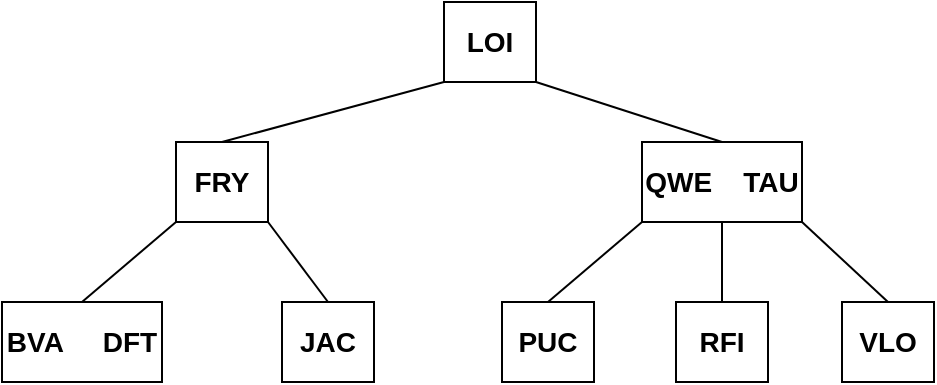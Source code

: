 <mxfile version="24.7.6" pages="21">
  <diagram name="1" id="iVVI6V0DdWvLUYLqi71d">
    <mxGraphModel dx="1674" dy="780" grid="1" gridSize="10" guides="1" tooltips="1" connect="1" arrows="1" fold="1" page="1" pageScale="1" pageWidth="827" pageHeight="1169" math="0" shadow="0">
      <root>
        <mxCell id="0" />
        <mxCell id="1" parent="0" />
        <mxCell id="l98GY8KzQIsh5svtarN7-1" value="&lt;font style=&quot;font-size: 14px;&quot;&gt;&lt;b&gt;LOI&lt;/b&gt;&lt;/font&gt;" style="rounded=0;whiteSpace=wrap;html=1;" vertex="1" parent="1">
          <mxGeometry x="391" y="80" width="46" height="40" as="geometry" />
        </mxCell>
        <mxCell id="l98GY8KzQIsh5svtarN7-4" value="&lt;font style=&quot;font-size: 14px;&quot;&gt;&lt;b&gt;BVA&amp;nbsp; &amp;nbsp; &amp;nbsp;DFT&lt;/b&gt;&lt;/font&gt;" style="rounded=0;whiteSpace=wrap;html=1;" vertex="1" parent="1">
          <mxGeometry x="170" y="230" width="80" height="40" as="geometry" />
        </mxCell>
        <mxCell id="l98GY8KzQIsh5svtarN7-6" value="&lt;font style=&quot;font-size: 14px;&quot;&gt;&lt;b&gt;JAC&lt;/b&gt;&lt;/font&gt;" style="rounded=0;whiteSpace=wrap;html=1;" vertex="1" parent="1">
          <mxGeometry x="310" y="230" width="46" height="40" as="geometry" />
        </mxCell>
        <mxCell id="l98GY8KzQIsh5svtarN7-7" value="&lt;font style=&quot;font-size: 14px;&quot;&gt;&lt;b&gt;PUC&lt;/b&gt;&lt;/font&gt;" style="rounded=0;whiteSpace=wrap;html=1;" vertex="1" parent="1">
          <mxGeometry x="420" y="230" width="46" height="40" as="geometry" />
        </mxCell>
        <mxCell id="l98GY8KzQIsh5svtarN7-8" value="&lt;font style=&quot;font-size: 14px;&quot;&gt;&lt;b&gt;VLO&lt;/b&gt;&lt;/font&gt;" style="rounded=0;whiteSpace=wrap;html=1;" vertex="1" parent="1">
          <mxGeometry x="590" y="230" width="46" height="40" as="geometry" />
        </mxCell>
        <mxCell id="l98GY8KzQIsh5svtarN7-9" value="" style="endArrow=none;html=1;rounded=0;entryX=0;entryY=1;entryDx=0;entryDy=0;exitX=0.5;exitY=0;exitDx=0;exitDy=0;" edge="1" parent="1" source="l98GY8KzQIsh5svtarN7-17" target="l98GY8KzQIsh5svtarN7-1">
          <mxGeometry width="50" height="50" relative="1" as="geometry">
            <mxPoint x="280" y="150" as="sourcePoint" />
            <mxPoint x="440" y="380" as="targetPoint" />
          </mxGeometry>
        </mxCell>
        <mxCell id="l98GY8KzQIsh5svtarN7-10" value="" style="endArrow=none;html=1;rounded=0;entryX=1;entryY=1;entryDx=0;entryDy=0;exitX=0.5;exitY=0;exitDx=0;exitDy=0;" edge="1" parent="1" source="l98GY8KzQIsh5svtarN7-16" target="l98GY8KzQIsh5svtarN7-1">
          <mxGeometry width="50" height="50" relative="1" as="geometry">
            <mxPoint x="523" y="150" as="sourcePoint" />
            <mxPoint x="440" y="380" as="targetPoint" />
          </mxGeometry>
        </mxCell>
        <mxCell id="l98GY8KzQIsh5svtarN7-11" value="" style="endArrow=none;html=1;rounded=0;entryX=0;entryY=1;entryDx=0;entryDy=0;exitX=0.5;exitY=0;exitDx=0;exitDy=0;" edge="1" parent="1" source="l98GY8KzQIsh5svtarN7-4" target="l98GY8KzQIsh5svtarN7-17">
          <mxGeometry width="50" height="50" relative="1" as="geometry">
            <mxPoint x="390" y="430" as="sourcePoint" />
            <mxPoint x="240" y="190" as="targetPoint" />
          </mxGeometry>
        </mxCell>
        <mxCell id="l98GY8KzQIsh5svtarN7-13" value="" style="endArrow=none;html=1;rounded=0;entryX=1;entryY=1;entryDx=0;entryDy=0;exitX=0.5;exitY=0;exitDx=0;exitDy=0;" edge="1" parent="1" source="l98GY8KzQIsh5svtarN7-6" target="l98GY8KzQIsh5svtarN7-17">
          <mxGeometry width="50" height="50" relative="1" as="geometry">
            <mxPoint x="390" y="430" as="sourcePoint" />
            <mxPoint x="320" y="190" as="targetPoint" />
          </mxGeometry>
        </mxCell>
        <mxCell id="l98GY8KzQIsh5svtarN7-14" value="" style="endArrow=none;html=1;rounded=0;entryX=0;entryY=1;entryDx=0;entryDy=0;exitX=0.5;exitY=0;exitDx=0;exitDy=0;" edge="1" parent="1" source="l98GY8KzQIsh5svtarN7-7" target="l98GY8KzQIsh5svtarN7-16">
          <mxGeometry width="50" height="50" relative="1" as="geometry">
            <mxPoint x="390" y="430" as="sourcePoint" />
            <mxPoint x="500" y="190" as="targetPoint" />
          </mxGeometry>
        </mxCell>
        <mxCell id="l98GY8KzQIsh5svtarN7-15" value="" style="endArrow=none;html=1;rounded=0;entryX=1;entryY=1;entryDx=0;entryDy=0;exitX=0.5;exitY=0;exitDx=0;exitDy=0;" edge="1" parent="1" source="l98GY8KzQIsh5svtarN7-8" target="l98GY8KzQIsh5svtarN7-16">
          <mxGeometry width="50" height="50" relative="1" as="geometry">
            <mxPoint x="390" y="430" as="sourcePoint" />
            <mxPoint x="546" y="190" as="targetPoint" />
          </mxGeometry>
        </mxCell>
        <mxCell id="l98GY8KzQIsh5svtarN7-16" value="&lt;font style=&quot;font-size: 14px;&quot;&gt;&lt;b&gt;QWE&amp;nbsp; &amp;nbsp; TAU&lt;/b&gt;&lt;/font&gt;" style="rounded=0;whiteSpace=wrap;html=1;" vertex="1" parent="1">
          <mxGeometry x="490" y="150" width="80" height="40" as="geometry" />
        </mxCell>
        <mxCell id="l98GY8KzQIsh5svtarN7-17" value="&lt;font style=&quot;font-size: 14px;&quot;&gt;&lt;b&gt;FRY&lt;/b&gt;&lt;/font&gt;" style="rounded=0;whiteSpace=wrap;html=1;" vertex="1" parent="1">
          <mxGeometry x="257" y="150" width="46" height="40" as="geometry" />
        </mxCell>
        <mxCell id="l98GY8KzQIsh5svtarN7-18" value="&lt;font style=&quot;font-size: 14px;&quot;&gt;&lt;b&gt;RFI&lt;/b&gt;&lt;/font&gt;" style="rounded=0;whiteSpace=wrap;html=1;" vertex="1" parent="1">
          <mxGeometry x="507" y="230" width="46" height="40" as="geometry" />
        </mxCell>
        <mxCell id="l98GY8KzQIsh5svtarN7-19" value="" style="endArrow=none;html=1;rounded=0;entryX=0.5;entryY=1;entryDx=0;entryDy=0;exitX=0.5;exitY=0;exitDx=0;exitDy=0;" edge="1" parent="1" source="l98GY8KzQIsh5svtarN7-18" target="l98GY8KzQIsh5svtarN7-16">
          <mxGeometry width="50" height="50" relative="1" as="geometry">
            <mxPoint x="390" y="430" as="sourcePoint" />
            <mxPoint x="440" y="380" as="targetPoint" />
          </mxGeometry>
        </mxCell>
      </root>
    </mxGraphModel>
  </diagram>
  <diagram name="2" id="0iuLLr3k5SslNVxFiyWY">
    <mxGraphModel dx="1674" dy="780" grid="1" gridSize="10" guides="1" tooltips="1" connect="1" arrows="1" fold="1" page="1" pageScale="1" pageWidth="827" pageHeight="1169" math="0" shadow="0">
      <root>
        <mxCell id="tIhjGZmZmSqC2bB0AN1R-0" />
        <mxCell id="tIhjGZmZmSqC2bB0AN1R-1" parent="tIhjGZmZmSqC2bB0AN1R-0" />
        <mxCell id="tIhjGZmZmSqC2bB0AN1R-2" value="&lt;font style=&quot;font-size: 14px;&quot;&gt;&lt;b&gt;LOI&lt;/b&gt;&lt;/font&gt;" style="rounded=0;whiteSpace=wrap;html=1;" vertex="1" parent="tIhjGZmZmSqC2bB0AN1R-1">
          <mxGeometry x="391" y="80" width="46" height="40" as="geometry" />
        </mxCell>
        <mxCell id="tIhjGZmZmSqC2bB0AN1R-3" value="&lt;font style=&quot;font-size: 14px;&quot;&gt;&lt;b&gt;BVA&amp;nbsp; &amp;nbsp; &amp;nbsp;DFT&lt;/b&gt;&lt;/font&gt;" style="rounded=0;whiteSpace=wrap;html=1;" vertex="1" parent="tIhjGZmZmSqC2bB0AN1R-1">
          <mxGeometry x="170" y="230" width="80" height="40" as="geometry" />
        </mxCell>
        <mxCell id="tIhjGZmZmSqC2bB0AN1R-4" value="&lt;font style=&quot;font-size: 14px;&quot;&gt;&lt;b&gt;JAC&lt;/b&gt;&lt;/font&gt;" style="rounded=0;whiteSpace=wrap;html=1;" vertex="1" parent="tIhjGZmZmSqC2bB0AN1R-1">
          <mxGeometry x="310" y="230" width="46" height="40" as="geometry" />
        </mxCell>
        <mxCell id="tIhjGZmZmSqC2bB0AN1R-5" value="&lt;font style=&quot;font-size: 14px;&quot;&gt;&lt;b&gt;PUC&lt;/b&gt;&lt;/font&gt;" style="rounded=0;whiteSpace=wrap;html=1;" vertex="1" parent="tIhjGZmZmSqC2bB0AN1R-1">
          <mxGeometry x="420" y="230" width="46" height="40" as="geometry" />
        </mxCell>
        <mxCell id="tIhjGZmZmSqC2bB0AN1R-6" value="&lt;font style=&quot;font-size: 14px;&quot;&gt;&lt;b&gt;VLO&lt;/b&gt;&lt;/font&gt;" style="rounded=0;whiteSpace=wrap;html=1;" vertex="1" parent="tIhjGZmZmSqC2bB0AN1R-1">
          <mxGeometry x="590" y="230" width="46" height="40" as="geometry" />
        </mxCell>
        <mxCell id="tIhjGZmZmSqC2bB0AN1R-7" value="" style="endArrow=none;html=1;rounded=0;entryX=0;entryY=1;entryDx=0;entryDy=0;exitX=0.5;exitY=0;exitDx=0;exitDy=0;" edge="1" parent="tIhjGZmZmSqC2bB0AN1R-1" source="tIhjGZmZmSqC2bB0AN1R-14" target="tIhjGZmZmSqC2bB0AN1R-2">
          <mxGeometry width="50" height="50" relative="1" as="geometry">
            <mxPoint x="280" y="150" as="sourcePoint" />
            <mxPoint x="440" y="380" as="targetPoint" />
          </mxGeometry>
        </mxCell>
        <mxCell id="tIhjGZmZmSqC2bB0AN1R-8" value="" style="endArrow=none;html=1;rounded=0;entryX=1;entryY=1;entryDx=0;entryDy=0;exitX=0.5;exitY=0;exitDx=0;exitDy=0;" edge="1" parent="tIhjGZmZmSqC2bB0AN1R-1" source="tIhjGZmZmSqC2bB0AN1R-13" target="tIhjGZmZmSqC2bB0AN1R-2">
          <mxGeometry width="50" height="50" relative="1" as="geometry">
            <mxPoint x="523" y="150" as="sourcePoint" />
            <mxPoint x="440" y="380" as="targetPoint" />
          </mxGeometry>
        </mxCell>
        <mxCell id="tIhjGZmZmSqC2bB0AN1R-9" value="" style="endArrow=none;html=1;rounded=0;entryX=0;entryY=1;entryDx=0;entryDy=0;exitX=0.5;exitY=0;exitDx=0;exitDy=0;" edge="1" parent="tIhjGZmZmSqC2bB0AN1R-1" source="tIhjGZmZmSqC2bB0AN1R-3" target="tIhjGZmZmSqC2bB0AN1R-14">
          <mxGeometry width="50" height="50" relative="1" as="geometry">
            <mxPoint x="390" y="430" as="sourcePoint" />
            <mxPoint x="240" y="190" as="targetPoint" />
          </mxGeometry>
        </mxCell>
        <mxCell id="tIhjGZmZmSqC2bB0AN1R-10" value="" style="endArrow=none;html=1;rounded=0;entryX=1;entryY=1;entryDx=0;entryDy=0;exitX=0.5;exitY=0;exitDx=0;exitDy=0;" edge="1" parent="tIhjGZmZmSqC2bB0AN1R-1" source="tIhjGZmZmSqC2bB0AN1R-4" target="tIhjGZmZmSqC2bB0AN1R-14">
          <mxGeometry width="50" height="50" relative="1" as="geometry">
            <mxPoint x="390" y="430" as="sourcePoint" />
            <mxPoint x="320" y="190" as="targetPoint" />
          </mxGeometry>
        </mxCell>
        <mxCell id="tIhjGZmZmSqC2bB0AN1R-11" value="" style="endArrow=none;html=1;rounded=0;entryX=0;entryY=1;entryDx=0;entryDy=0;exitX=0.5;exitY=0;exitDx=0;exitDy=0;" edge="1" parent="tIhjGZmZmSqC2bB0AN1R-1" source="tIhjGZmZmSqC2bB0AN1R-5" target="tIhjGZmZmSqC2bB0AN1R-13">
          <mxGeometry width="50" height="50" relative="1" as="geometry">
            <mxPoint x="390" y="430" as="sourcePoint" />
            <mxPoint x="500" y="190" as="targetPoint" />
          </mxGeometry>
        </mxCell>
        <mxCell id="tIhjGZmZmSqC2bB0AN1R-12" value="" style="endArrow=none;html=1;rounded=0;entryX=1;entryY=1;entryDx=0;entryDy=0;exitX=0.5;exitY=0;exitDx=0;exitDy=0;" edge="1" parent="tIhjGZmZmSqC2bB0AN1R-1" source="tIhjGZmZmSqC2bB0AN1R-6" target="tIhjGZmZmSqC2bB0AN1R-13">
          <mxGeometry width="50" height="50" relative="1" as="geometry">
            <mxPoint x="390" y="430" as="sourcePoint" />
            <mxPoint x="546" y="190" as="targetPoint" />
          </mxGeometry>
        </mxCell>
        <mxCell id="tIhjGZmZmSqC2bB0AN1R-13" value="&lt;font style=&quot;font-size: 14px;&quot;&gt;&lt;b&gt;QWE&amp;nbsp; &amp;nbsp; TAU&lt;/b&gt;&lt;/font&gt;" style="rounded=0;whiteSpace=wrap;html=1;" vertex="1" parent="tIhjGZmZmSqC2bB0AN1R-1">
          <mxGeometry x="490" y="150" width="80" height="40" as="geometry" />
        </mxCell>
        <mxCell id="tIhjGZmZmSqC2bB0AN1R-14" value="&lt;font style=&quot;font-size: 14px;&quot;&gt;&lt;b&gt;FRY&lt;/b&gt;&lt;/font&gt;" style="rounded=0;whiteSpace=wrap;html=1;" vertex="1" parent="tIhjGZmZmSqC2bB0AN1R-1">
          <mxGeometry x="257" y="150" width="46" height="40" as="geometry" />
        </mxCell>
        <mxCell id="tIhjGZmZmSqC2bB0AN1R-15" value="&lt;font style=&quot;font-size: 14px;&quot;&gt;&lt;b&gt;RFI&lt;/b&gt;&lt;/font&gt;" style="rounded=0;whiteSpace=wrap;html=1;" vertex="1" parent="tIhjGZmZmSqC2bB0AN1R-1">
          <mxGeometry x="507" y="230" width="46" height="40" as="geometry" />
        </mxCell>
        <mxCell id="tIhjGZmZmSqC2bB0AN1R-16" value="" style="endArrow=none;html=1;rounded=0;entryX=0.5;entryY=1;entryDx=0;entryDy=0;exitX=0.5;exitY=0;exitDx=0;exitDy=0;" edge="1" parent="tIhjGZmZmSqC2bB0AN1R-1" source="tIhjGZmZmSqC2bB0AN1R-15" target="tIhjGZmZmSqC2bB0AN1R-13">
          <mxGeometry width="50" height="50" relative="1" as="geometry">
            <mxPoint x="390" y="430" as="sourcePoint" />
            <mxPoint x="440" y="380" as="targetPoint" />
          </mxGeometry>
        </mxCell>
        <mxCell id="AtMPfHUghsvzGVL5RxsM-0" value="remover FRY&amp;nbsp;" style="rounded=1;whiteSpace=wrap;html=1;fontSize=15;" vertex="1" parent="tIhjGZmZmSqC2bB0AN1R-1">
          <mxGeometry x="660" y="50" width="120" height="60" as="geometry" />
        </mxCell>
      </root>
    </mxGraphModel>
  </diagram>
  <diagram name="3" id="8YaJKwBcfUyEpR5ljk_7">
    <mxGraphModel dx="1674" dy="780" grid="1" gridSize="10" guides="1" tooltips="1" connect="1" arrows="1" fold="1" page="1" pageScale="1" pageWidth="827" pageHeight="1169" math="0" shadow="0">
      <root>
        <mxCell id="hWdrQA09KUo3FPyonVKr-0" />
        <mxCell id="hWdrQA09KUo3FPyonVKr-1" parent="hWdrQA09KUo3FPyonVKr-0" />
        <mxCell id="hWdrQA09KUo3FPyonVKr-2" value="&lt;font style=&quot;font-size: 14px;&quot;&gt;&lt;b&gt;LOI&lt;/b&gt;&lt;/font&gt;" style="rounded=0;whiteSpace=wrap;html=1;" vertex="1" parent="hWdrQA09KUo3FPyonVKr-1">
          <mxGeometry x="391" y="80" width="46" height="40" as="geometry" />
        </mxCell>
        <mxCell id="hWdrQA09KUo3FPyonVKr-3" value="&lt;font style=&quot;font-size: 14px;&quot;&gt;&lt;b&gt;BVA&amp;nbsp; &amp;nbsp; &amp;nbsp;DFT&lt;/b&gt;&lt;/font&gt;" style="rounded=0;whiteSpace=wrap;html=1;" vertex="1" parent="hWdrQA09KUo3FPyonVKr-1">
          <mxGeometry x="170" y="230" width="80" height="40" as="geometry" />
        </mxCell>
        <mxCell id="hWdrQA09KUo3FPyonVKr-4" value="&lt;font style=&quot;font-size: 14px;&quot;&gt;&lt;b&gt;JAC&lt;/b&gt;&lt;/font&gt;" style="rounded=0;whiteSpace=wrap;html=1;" vertex="1" parent="hWdrQA09KUo3FPyonVKr-1">
          <mxGeometry x="310" y="230" width="46" height="40" as="geometry" />
        </mxCell>
        <mxCell id="hWdrQA09KUo3FPyonVKr-5" value="&lt;font style=&quot;font-size: 14px;&quot;&gt;&lt;b&gt;PUC&lt;/b&gt;&lt;/font&gt;" style="rounded=0;whiteSpace=wrap;html=1;" vertex="1" parent="hWdrQA09KUo3FPyonVKr-1">
          <mxGeometry x="420" y="230" width="46" height="40" as="geometry" />
        </mxCell>
        <mxCell id="hWdrQA09KUo3FPyonVKr-6" value="&lt;font style=&quot;font-size: 14px;&quot;&gt;&lt;b&gt;VLO&lt;/b&gt;&lt;/font&gt;" style="rounded=0;whiteSpace=wrap;html=1;" vertex="1" parent="hWdrQA09KUo3FPyonVKr-1">
          <mxGeometry x="590" y="230" width="46" height="40" as="geometry" />
        </mxCell>
        <mxCell id="hWdrQA09KUo3FPyonVKr-7" value="" style="endArrow=none;html=1;rounded=0;entryX=0;entryY=1;entryDx=0;entryDy=0;exitX=0.5;exitY=0;exitDx=0;exitDy=0;" edge="1" parent="hWdrQA09KUo3FPyonVKr-1" source="hWdrQA09KUo3FPyonVKr-14" target="hWdrQA09KUo3FPyonVKr-2">
          <mxGeometry width="50" height="50" relative="1" as="geometry">
            <mxPoint x="280" y="150" as="sourcePoint" />
            <mxPoint x="440" y="380" as="targetPoint" />
          </mxGeometry>
        </mxCell>
        <mxCell id="hWdrQA09KUo3FPyonVKr-8" value="" style="endArrow=none;html=1;rounded=0;entryX=1;entryY=1;entryDx=0;entryDy=0;exitX=0.5;exitY=0;exitDx=0;exitDy=0;" edge="1" parent="hWdrQA09KUo3FPyonVKr-1" source="hWdrQA09KUo3FPyonVKr-13" target="hWdrQA09KUo3FPyonVKr-2">
          <mxGeometry width="50" height="50" relative="1" as="geometry">
            <mxPoint x="523" y="150" as="sourcePoint" />
            <mxPoint x="440" y="380" as="targetPoint" />
          </mxGeometry>
        </mxCell>
        <mxCell id="hWdrQA09KUo3FPyonVKr-9" value="" style="endArrow=none;html=1;rounded=0;entryX=0;entryY=1;entryDx=0;entryDy=0;exitX=0.5;exitY=0;exitDx=0;exitDy=0;" edge="1" parent="hWdrQA09KUo3FPyonVKr-1" source="hWdrQA09KUo3FPyonVKr-3" target="hWdrQA09KUo3FPyonVKr-14">
          <mxGeometry width="50" height="50" relative="1" as="geometry">
            <mxPoint x="390" y="430" as="sourcePoint" />
            <mxPoint x="240" y="190" as="targetPoint" />
          </mxGeometry>
        </mxCell>
        <mxCell id="hWdrQA09KUo3FPyonVKr-10" value="" style="endArrow=none;html=1;rounded=0;entryX=1;entryY=1;entryDx=0;entryDy=0;exitX=0.5;exitY=0;exitDx=0;exitDy=0;" edge="1" parent="hWdrQA09KUo3FPyonVKr-1" source="hWdrQA09KUo3FPyonVKr-4" target="hWdrQA09KUo3FPyonVKr-14">
          <mxGeometry width="50" height="50" relative="1" as="geometry">
            <mxPoint x="390" y="430" as="sourcePoint" />
            <mxPoint x="320" y="190" as="targetPoint" />
          </mxGeometry>
        </mxCell>
        <mxCell id="hWdrQA09KUo3FPyonVKr-11" value="" style="endArrow=none;html=1;rounded=0;entryX=0;entryY=1;entryDx=0;entryDy=0;exitX=0.5;exitY=0;exitDx=0;exitDy=0;" edge="1" parent="hWdrQA09KUo3FPyonVKr-1" source="hWdrQA09KUo3FPyonVKr-5" target="hWdrQA09KUo3FPyonVKr-13">
          <mxGeometry width="50" height="50" relative="1" as="geometry">
            <mxPoint x="390" y="430" as="sourcePoint" />
            <mxPoint x="500" y="190" as="targetPoint" />
          </mxGeometry>
        </mxCell>
        <mxCell id="hWdrQA09KUo3FPyonVKr-12" value="" style="endArrow=none;html=1;rounded=0;entryX=1;entryY=1;entryDx=0;entryDy=0;exitX=0.5;exitY=0;exitDx=0;exitDy=0;" edge="1" parent="hWdrQA09KUo3FPyonVKr-1" source="hWdrQA09KUo3FPyonVKr-6" target="hWdrQA09KUo3FPyonVKr-13">
          <mxGeometry width="50" height="50" relative="1" as="geometry">
            <mxPoint x="390" y="430" as="sourcePoint" />
            <mxPoint x="546" y="190" as="targetPoint" />
          </mxGeometry>
        </mxCell>
        <mxCell id="hWdrQA09KUo3FPyonVKr-13" value="&lt;font style=&quot;font-size: 14px;&quot;&gt;&lt;b&gt;QWE&amp;nbsp; &amp;nbsp; TAU&lt;/b&gt;&lt;/font&gt;" style="rounded=0;whiteSpace=wrap;html=1;" vertex="1" parent="hWdrQA09KUo3FPyonVKr-1">
          <mxGeometry x="490" y="150" width="80" height="40" as="geometry" />
        </mxCell>
        <mxCell id="hWdrQA09KUo3FPyonVKr-14" value="&lt;font style=&quot;font-size: 14px;&quot;&gt;&lt;b&gt;FRY&lt;/b&gt;&lt;/font&gt;" style="rounded=0;whiteSpace=wrap;html=1;" vertex="1" parent="hWdrQA09KUo3FPyonVKr-1">
          <mxGeometry x="257" y="150" width="46" height="40" as="geometry" />
        </mxCell>
        <mxCell id="hWdrQA09KUo3FPyonVKr-15" value="&lt;font style=&quot;font-size: 14px;&quot;&gt;&lt;b&gt;RFI&lt;/b&gt;&lt;/font&gt;" style="rounded=0;whiteSpace=wrap;html=1;" vertex="1" parent="hWdrQA09KUo3FPyonVKr-1">
          <mxGeometry x="507" y="230" width="46" height="40" as="geometry" />
        </mxCell>
        <mxCell id="hWdrQA09KUo3FPyonVKr-16" value="" style="endArrow=none;html=1;rounded=0;entryX=0.5;entryY=1;entryDx=0;entryDy=0;exitX=0.5;exitY=0;exitDx=0;exitDy=0;" edge="1" parent="hWdrQA09KUo3FPyonVKr-1" source="hWdrQA09KUo3FPyonVKr-15" target="hWdrQA09KUo3FPyonVKr-13">
          <mxGeometry width="50" height="50" relative="1" as="geometry">
            <mxPoint x="390" y="430" as="sourcePoint" />
            <mxPoint x="440" y="380" as="targetPoint" />
          </mxGeometry>
        </mxCell>
        <mxCell id="hWdrQA09KUo3FPyonVKr-17" value="remover FRY&amp;nbsp;" style="rounded=1;whiteSpace=wrap;html=1;fontSize=15;" vertex="1" parent="hWdrQA09KUo3FPyonVKr-1">
          <mxGeometry x="660" y="50" width="120" height="60" as="geometry" />
        </mxCell>
        <mxCell id="hWdrQA09KUo3FPyonVKr-18" value="sucessor = JAC" style="rounded=1;whiteSpace=wrap;html=1;fontSize=15;" vertex="1" parent="hWdrQA09KUo3FPyonVKr-1">
          <mxGeometry x="660" y="120" width="120" height="60" as="geometry" />
        </mxCell>
      </root>
    </mxGraphModel>
  </diagram>
  <diagram name="4" id="mPjXP-72WWwOgMepZI3n">
    <mxGraphModel dx="1674" dy="780" grid="1" gridSize="10" guides="1" tooltips="1" connect="1" arrows="1" fold="1" page="1" pageScale="1" pageWidth="827" pageHeight="1169" math="0" shadow="0">
      <root>
        <mxCell id="nlmSyix0UjLcSUewnl-x-0" />
        <mxCell id="nlmSyix0UjLcSUewnl-x-1" parent="nlmSyix0UjLcSUewnl-x-0" />
        <mxCell id="nlmSyix0UjLcSUewnl-x-2" value="&lt;font style=&quot;font-size: 14px;&quot;&gt;&lt;b&gt;LOI&lt;/b&gt;&lt;/font&gt;" style="rounded=0;whiteSpace=wrap;html=1;" vertex="1" parent="nlmSyix0UjLcSUewnl-x-1">
          <mxGeometry x="391" y="80" width="46" height="40" as="geometry" />
        </mxCell>
        <mxCell id="nlmSyix0UjLcSUewnl-x-3" value="&lt;font style=&quot;font-size: 14px;&quot;&gt;&lt;b&gt;BVA&amp;nbsp; &amp;nbsp; &amp;nbsp;DFT&lt;/b&gt;&lt;/font&gt;" style="rounded=0;whiteSpace=wrap;html=1;" vertex="1" parent="nlmSyix0UjLcSUewnl-x-1">
          <mxGeometry x="170" y="230" width="80" height="40" as="geometry" />
        </mxCell>
        <mxCell id="nlmSyix0UjLcSUewnl-x-4" value="" style="rounded=0;whiteSpace=wrap;html=1;" vertex="1" parent="nlmSyix0UjLcSUewnl-x-1">
          <mxGeometry x="310" y="230" width="46" height="40" as="geometry" />
        </mxCell>
        <mxCell id="nlmSyix0UjLcSUewnl-x-5" value="&lt;font style=&quot;font-size: 14px;&quot;&gt;&lt;b&gt;PUC&lt;/b&gt;&lt;/font&gt;" style="rounded=0;whiteSpace=wrap;html=1;" vertex="1" parent="nlmSyix0UjLcSUewnl-x-1">
          <mxGeometry x="420" y="230" width="46" height="40" as="geometry" />
        </mxCell>
        <mxCell id="nlmSyix0UjLcSUewnl-x-6" value="&lt;font style=&quot;font-size: 14px;&quot;&gt;&lt;b&gt;VLO&lt;/b&gt;&lt;/font&gt;" style="rounded=0;whiteSpace=wrap;html=1;" vertex="1" parent="nlmSyix0UjLcSUewnl-x-1">
          <mxGeometry x="590" y="230" width="46" height="40" as="geometry" />
        </mxCell>
        <mxCell id="nlmSyix0UjLcSUewnl-x-7" value="" style="endArrow=none;html=1;rounded=0;entryX=0;entryY=1;entryDx=0;entryDy=0;exitX=0.5;exitY=0;exitDx=0;exitDy=0;" edge="1" parent="nlmSyix0UjLcSUewnl-x-1" source="nlmSyix0UjLcSUewnl-x-14" target="nlmSyix0UjLcSUewnl-x-2">
          <mxGeometry width="50" height="50" relative="1" as="geometry">
            <mxPoint x="280" y="150" as="sourcePoint" />
            <mxPoint x="440" y="380" as="targetPoint" />
          </mxGeometry>
        </mxCell>
        <mxCell id="nlmSyix0UjLcSUewnl-x-8" value="" style="endArrow=none;html=1;rounded=0;entryX=1;entryY=1;entryDx=0;entryDy=0;exitX=0.5;exitY=0;exitDx=0;exitDy=0;" edge="1" parent="nlmSyix0UjLcSUewnl-x-1" source="nlmSyix0UjLcSUewnl-x-13" target="nlmSyix0UjLcSUewnl-x-2">
          <mxGeometry width="50" height="50" relative="1" as="geometry">
            <mxPoint x="523" y="150" as="sourcePoint" />
            <mxPoint x="440" y="380" as="targetPoint" />
          </mxGeometry>
        </mxCell>
        <mxCell id="nlmSyix0UjLcSUewnl-x-9" value="" style="endArrow=none;html=1;rounded=0;entryX=0;entryY=1;entryDx=0;entryDy=0;exitX=0.5;exitY=0;exitDx=0;exitDy=0;" edge="1" parent="nlmSyix0UjLcSUewnl-x-1" source="nlmSyix0UjLcSUewnl-x-3" target="nlmSyix0UjLcSUewnl-x-14">
          <mxGeometry width="50" height="50" relative="1" as="geometry">
            <mxPoint x="390" y="430" as="sourcePoint" />
            <mxPoint x="240" y="190" as="targetPoint" />
          </mxGeometry>
        </mxCell>
        <mxCell id="nlmSyix0UjLcSUewnl-x-10" value="" style="endArrow=none;html=1;rounded=0;entryX=1;entryY=1;entryDx=0;entryDy=0;exitX=0.5;exitY=0;exitDx=0;exitDy=0;" edge="1" parent="nlmSyix0UjLcSUewnl-x-1" source="nlmSyix0UjLcSUewnl-x-4" target="nlmSyix0UjLcSUewnl-x-14">
          <mxGeometry width="50" height="50" relative="1" as="geometry">
            <mxPoint x="390" y="430" as="sourcePoint" />
            <mxPoint x="320" y="190" as="targetPoint" />
          </mxGeometry>
        </mxCell>
        <mxCell id="nlmSyix0UjLcSUewnl-x-11" value="" style="endArrow=none;html=1;rounded=0;entryX=0;entryY=1;entryDx=0;entryDy=0;exitX=0.5;exitY=0;exitDx=0;exitDy=0;" edge="1" parent="nlmSyix0UjLcSUewnl-x-1" source="nlmSyix0UjLcSUewnl-x-5" target="nlmSyix0UjLcSUewnl-x-13">
          <mxGeometry width="50" height="50" relative="1" as="geometry">
            <mxPoint x="390" y="430" as="sourcePoint" />
            <mxPoint x="500" y="190" as="targetPoint" />
          </mxGeometry>
        </mxCell>
        <mxCell id="nlmSyix0UjLcSUewnl-x-12" value="" style="endArrow=none;html=1;rounded=0;entryX=1;entryY=1;entryDx=0;entryDy=0;exitX=0.5;exitY=0;exitDx=0;exitDy=0;" edge="1" parent="nlmSyix0UjLcSUewnl-x-1" source="nlmSyix0UjLcSUewnl-x-6" target="nlmSyix0UjLcSUewnl-x-13">
          <mxGeometry width="50" height="50" relative="1" as="geometry">
            <mxPoint x="390" y="430" as="sourcePoint" />
            <mxPoint x="546" y="190" as="targetPoint" />
          </mxGeometry>
        </mxCell>
        <mxCell id="nlmSyix0UjLcSUewnl-x-13" value="&lt;font style=&quot;font-size: 14px;&quot;&gt;&lt;b&gt;QWE&amp;nbsp; &amp;nbsp; TAU&lt;/b&gt;&lt;/font&gt;" style="rounded=0;whiteSpace=wrap;html=1;" vertex="1" parent="nlmSyix0UjLcSUewnl-x-1">
          <mxGeometry x="490" y="150" width="80" height="40" as="geometry" />
        </mxCell>
        <mxCell id="nlmSyix0UjLcSUewnl-x-14" value="&lt;font style=&quot;font-size: 14px;&quot;&gt;&lt;b&gt;JAC&lt;/b&gt;&lt;/font&gt;" style="rounded=0;whiteSpace=wrap;html=1;" vertex="1" parent="nlmSyix0UjLcSUewnl-x-1">
          <mxGeometry x="257" y="150" width="46" height="40" as="geometry" />
        </mxCell>
        <mxCell id="nlmSyix0UjLcSUewnl-x-15" value="&lt;font style=&quot;font-size: 14px;&quot;&gt;&lt;b&gt;RFI&lt;/b&gt;&lt;/font&gt;" style="rounded=0;whiteSpace=wrap;html=1;" vertex="1" parent="nlmSyix0UjLcSUewnl-x-1">
          <mxGeometry x="507" y="230" width="46" height="40" as="geometry" />
        </mxCell>
        <mxCell id="nlmSyix0UjLcSUewnl-x-16" value="" style="endArrow=none;html=1;rounded=0;entryX=0.5;entryY=1;entryDx=0;entryDy=0;exitX=0.5;exitY=0;exitDx=0;exitDy=0;" edge="1" parent="nlmSyix0UjLcSUewnl-x-1" source="nlmSyix0UjLcSUewnl-x-15" target="nlmSyix0UjLcSUewnl-x-13">
          <mxGeometry width="50" height="50" relative="1" as="geometry">
            <mxPoint x="390" y="430" as="sourcePoint" />
            <mxPoint x="440" y="380" as="targetPoint" />
          </mxGeometry>
        </mxCell>
        <mxCell id="nlmSyix0UjLcSUewnl-x-17" value="remover FRY&amp;nbsp;" style="rounded=1;whiteSpace=wrap;html=1;fontSize=15;" vertex="1" parent="nlmSyix0UjLcSUewnl-x-1">
          <mxGeometry x="660" y="50" width="120" height="60" as="geometry" />
        </mxCell>
        <mxCell id="nlmSyix0UjLcSUewnl-x-18" value="sucessor = JAC" style="rounded=1;whiteSpace=wrap;html=1;fontSize=15;" vertex="1" parent="nlmSyix0UjLcSUewnl-x-1">
          <mxGeometry x="660" y="120" width="120" height="60" as="geometry" />
        </mxCell>
      </root>
    </mxGraphModel>
  </diagram>
  <diagram name="5" id="gxIQ31kbgF7RaMpiZyh7">
    <mxGraphModel dx="1674" dy="780" grid="1" gridSize="10" guides="1" tooltips="1" connect="1" arrows="1" fold="1" page="1" pageScale="1" pageWidth="827" pageHeight="1169" math="0" shadow="0">
      <root>
        <mxCell id="Dz2ttmRnljTXSKtSA46D-0" />
        <mxCell id="Dz2ttmRnljTXSKtSA46D-1" parent="Dz2ttmRnljTXSKtSA46D-0" />
        <mxCell id="Dz2ttmRnljTXSKtSA46D-2" value="&lt;font style=&quot;font-size: 14px;&quot;&gt;&lt;b&gt;LOI&lt;/b&gt;&lt;/font&gt;" style="rounded=0;whiteSpace=wrap;html=1;" vertex="1" parent="Dz2ttmRnljTXSKtSA46D-1">
          <mxGeometry x="391" y="80" width="46" height="40" as="geometry" />
        </mxCell>
        <mxCell id="Dz2ttmRnljTXSKtSA46D-4" value="&lt;font style=&quot;font-size: 14px;&quot;&gt;&lt;b&gt;JAC&lt;/b&gt;&lt;/font&gt;" style="rounded=0;whiteSpace=wrap;html=1;" vertex="1" parent="Dz2ttmRnljTXSKtSA46D-1">
          <mxGeometry x="310" y="230" width="46" height="40" as="geometry" />
        </mxCell>
        <mxCell id="Dz2ttmRnljTXSKtSA46D-5" value="&lt;font style=&quot;font-size: 14px;&quot;&gt;&lt;b&gt;PUC&lt;/b&gt;&lt;/font&gt;" style="rounded=0;whiteSpace=wrap;html=1;" vertex="1" parent="Dz2ttmRnljTXSKtSA46D-1">
          <mxGeometry x="420" y="230" width="46" height="40" as="geometry" />
        </mxCell>
        <mxCell id="Dz2ttmRnljTXSKtSA46D-6" value="&lt;font style=&quot;font-size: 14px;&quot;&gt;&lt;b&gt;VLO&lt;/b&gt;&lt;/font&gt;" style="rounded=0;whiteSpace=wrap;html=1;" vertex="1" parent="Dz2ttmRnljTXSKtSA46D-1">
          <mxGeometry x="590" y="230" width="46" height="40" as="geometry" />
        </mxCell>
        <mxCell id="Dz2ttmRnljTXSKtSA46D-7" value="" style="endArrow=none;html=1;rounded=0;entryX=0;entryY=1;entryDx=0;entryDy=0;exitX=0.5;exitY=0;exitDx=0;exitDy=0;" edge="1" parent="Dz2ttmRnljTXSKtSA46D-1" source="Dz2ttmRnljTXSKtSA46D-14" target="Dz2ttmRnljTXSKtSA46D-2">
          <mxGeometry width="50" height="50" relative="1" as="geometry">
            <mxPoint x="280" y="150" as="sourcePoint" />
            <mxPoint x="440" y="380" as="targetPoint" />
          </mxGeometry>
        </mxCell>
        <mxCell id="Dz2ttmRnljTXSKtSA46D-8" value="" style="endArrow=none;html=1;rounded=0;entryX=1;entryY=1;entryDx=0;entryDy=0;exitX=0.5;exitY=0;exitDx=0;exitDy=0;" edge="1" parent="Dz2ttmRnljTXSKtSA46D-1" source="Dz2ttmRnljTXSKtSA46D-13" target="Dz2ttmRnljTXSKtSA46D-2">
          <mxGeometry width="50" height="50" relative="1" as="geometry">
            <mxPoint x="523" y="150" as="sourcePoint" />
            <mxPoint x="440" y="380" as="targetPoint" />
          </mxGeometry>
        </mxCell>
        <mxCell id="Dz2ttmRnljTXSKtSA46D-9" value="" style="endArrow=none;html=1;rounded=0;entryX=0;entryY=1;entryDx=0;entryDy=0;exitX=0.5;exitY=0;exitDx=0;exitDy=0;" edge="1" parent="Dz2ttmRnljTXSKtSA46D-1" source="2XppxCDCdYPOVEB3TbPJ-0" target="Dz2ttmRnljTXSKtSA46D-14">
          <mxGeometry width="50" height="50" relative="1" as="geometry">
            <mxPoint x="210" y="230" as="sourcePoint" />
            <mxPoint x="240" y="190" as="targetPoint" />
          </mxGeometry>
        </mxCell>
        <mxCell id="Dz2ttmRnljTXSKtSA46D-10" value="" style="endArrow=none;html=1;rounded=0;entryX=1;entryY=1;entryDx=0;entryDy=0;exitX=0.5;exitY=0;exitDx=0;exitDy=0;" edge="1" parent="Dz2ttmRnljTXSKtSA46D-1" source="Dz2ttmRnljTXSKtSA46D-4" target="Dz2ttmRnljTXSKtSA46D-14">
          <mxGeometry width="50" height="50" relative="1" as="geometry">
            <mxPoint x="390" y="430" as="sourcePoint" />
            <mxPoint x="320" y="190" as="targetPoint" />
          </mxGeometry>
        </mxCell>
        <mxCell id="Dz2ttmRnljTXSKtSA46D-11" value="" style="endArrow=none;html=1;rounded=0;entryX=0;entryY=1;entryDx=0;entryDy=0;exitX=0.5;exitY=0;exitDx=0;exitDy=0;" edge="1" parent="Dz2ttmRnljTXSKtSA46D-1" source="Dz2ttmRnljTXSKtSA46D-5" target="Dz2ttmRnljTXSKtSA46D-13">
          <mxGeometry width="50" height="50" relative="1" as="geometry">
            <mxPoint x="390" y="430" as="sourcePoint" />
            <mxPoint x="500" y="190" as="targetPoint" />
          </mxGeometry>
        </mxCell>
        <mxCell id="Dz2ttmRnljTXSKtSA46D-12" value="" style="endArrow=none;html=1;rounded=0;entryX=1;entryY=1;entryDx=0;entryDy=0;exitX=0.5;exitY=0;exitDx=0;exitDy=0;" edge="1" parent="Dz2ttmRnljTXSKtSA46D-1" source="Dz2ttmRnljTXSKtSA46D-6" target="Dz2ttmRnljTXSKtSA46D-13">
          <mxGeometry width="50" height="50" relative="1" as="geometry">
            <mxPoint x="390" y="430" as="sourcePoint" />
            <mxPoint x="546" y="190" as="targetPoint" />
          </mxGeometry>
        </mxCell>
        <mxCell id="Dz2ttmRnljTXSKtSA46D-13" value="&lt;font style=&quot;font-size: 14px;&quot;&gt;&lt;b&gt;QWE&amp;nbsp; &amp;nbsp; TAU&lt;/b&gt;&lt;/font&gt;" style="rounded=0;whiteSpace=wrap;html=1;" vertex="1" parent="Dz2ttmRnljTXSKtSA46D-1">
          <mxGeometry x="490" y="150" width="80" height="40" as="geometry" />
        </mxCell>
        <mxCell id="Dz2ttmRnljTXSKtSA46D-14" value="&lt;font style=&quot;font-size: 14px;&quot;&gt;&lt;b&gt;DFT&lt;/b&gt;&lt;/font&gt;" style="rounded=0;whiteSpace=wrap;html=1;" vertex="1" parent="Dz2ttmRnljTXSKtSA46D-1">
          <mxGeometry x="257" y="150" width="46" height="40" as="geometry" />
        </mxCell>
        <mxCell id="Dz2ttmRnljTXSKtSA46D-15" value="&lt;font style=&quot;font-size: 14px;&quot;&gt;&lt;b&gt;RFI&lt;/b&gt;&lt;/font&gt;" style="rounded=0;whiteSpace=wrap;html=1;" vertex="1" parent="Dz2ttmRnljTXSKtSA46D-1">
          <mxGeometry x="507" y="230" width="46" height="40" as="geometry" />
        </mxCell>
        <mxCell id="Dz2ttmRnljTXSKtSA46D-16" value="" style="endArrow=none;html=1;rounded=0;entryX=0.5;entryY=1;entryDx=0;entryDy=0;exitX=0.5;exitY=0;exitDx=0;exitDy=0;" edge="1" parent="Dz2ttmRnljTXSKtSA46D-1" source="Dz2ttmRnljTXSKtSA46D-15" target="Dz2ttmRnljTXSKtSA46D-13">
          <mxGeometry width="50" height="50" relative="1" as="geometry">
            <mxPoint x="390" y="430" as="sourcePoint" />
            <mxPoint x="440" y="380" as="targetPoint" />
          </mxGeometry>
        </mxCell>
        <mxCell id="Dz2ttmRnljTXSKtSA46D-17" value="remover FRY&amp;nbsp;" style="rounded=1;whiteSpace=wrap;html=1;fontSize=15;" vertex="1" parent="Dz2ttmRnljTXSKtSA46D-1">
          <mxGeometry x="660" y="50" width="120" height="60" as="geometry" />
        </mxCell>
        <mxCell id="Dz2ttmRnljTXSKtSA46D-18" value="sucessor = JAC" style="rounded=1;whiteSpace=wrap;html=1;fontSize=15;" vertex="1" parent="Dz2ttmRnljTXSKtSA46D-1">
          <mxGeometry x="660" y="120" width="120" height="60" as="geometry" />
        </mxCell>
        <mxCell id="Dz2ttmRnljTXSKtSA46D-19" value="rotação necessária" style="rounded=1;whiteSpace=wrap;html=1;fontSize=15;" vertex="1" parent="Dz2ttmRnljTXSKtSA46D-1">
          <mxGeometry x="660" y="190" width="120" height="60" as="geometry" />
        </mxCell>
        <mxCell id="2XppxCDCdYPOVEB3TbPJ-0" value="&lt;font style=&quot;font-size: 14px;&quot;&gt;&lt;b&gt;BVA&lt;/b&gt;&lt;/font&gt;" style="rounded=0;whiteSpace=wrap;html=1;" vertex="1" parent="Dz2ttmRnljTXSKtSA46D-1">
          <mxGeometry x="190" y="230" width="46" height="40" as="geometry" />
        </mxCell>
      </root>
    </mxGraphModel>
  </diagram>
  <diagram name="6" id="4wemu3vXZFl_znCMqsn9">
    <mxGraphModel dx="1674" dy="780" grid="1" gridSize="10" guides="1" tooltips="1" connect="1" arrows="1" fold="1" page="1" pageScale="1" pageWidth="827" pageHeight="1169" math="0" shadow="0">
      <root>
        <mxCell id="gv4WYTatxTBY_gZ5IFcf-0" />
        <mxCell id="gv4WYTatxTBY_gZ5IFcf-1" parent="gv4WYTatxTBY_gZ5IFcf-0" />
        <mxCell id="gv4WYTatxTBY_gZ5IFcf-2" value="&lt;font style=&quot;font-size: 14px;&quot;&gt;&lt;b&gt;LOI&lt;/b&gt;&lt;/font&gt;" style="rounded=0;whiteSpace=wrap;html=1;" vertex="1" parent="gv4WYTatxTBY_gZ5IFcf-1">
          <mxGeometry x="391" y="80" width="46" height="40" as="geometry" />
        </mxCell>
        <mxCell id="gv4WYTatxTBY_gZ5IFcf-3" value="&lt;font style=&quot;font-size: 14px;&quot;&gt;&lt;b&gt;JAC&lt;/b&gt;&lt;/font&gt;" style="rounded=0;whiteSpace=wrap;html=1;" vertex="1" parent="gv4WYTatxTBY_gZ5IFcf-1">
          <mxGeometry x="310" y="230" width="46" height="40" as="geometry" />
        </mxCell>
        <mxCell id="gv4WYTatxTBY_gZ5IFcf-4" value="&lt;font style=&quot;font-size: 14px;&quot;&gt;&lt;b&gt;PUC&lt;/b&gt;&lt;/font&gt;" style="rounded=0;whiteSpace=wrap;html=1;" vertex="1" parent="gv4WYTatxTBY_gZ5IFcf-1">
          <mxGeometry x="420" y="230" width="46" height="40" as="geometry" />
        </mxCell>
        <mxCell id="gv4WYTatxTBY_gZ5IFcf-6" value="" style="endArrow=none;html=1;rounded=0;entryX=0;entryY=1;entryDx=0;entryDy=0;exitX=0.5;exitY=0;exitDx=0;exitDy=0;" edge="1" parent="gv4WYTatxTBY_gZ5IFcf-1" source="gv4WYTatxTBY_gZ5IFcf-13" target="gv4WYTatxTBY_gZ5IFcf-2">
          <mxGeometry width="50" height="50" relative="1" as="geometry">
            <mxPoint x="280" y="150" as="sourcePoint" />
            <mxPoint x="440" y="380" as="targetPoint" />
          </mxGeometry>
        </mxCell>
        <mxCell id="gv4WYTatxTBY_gZ5IFcf-7" value="" style="endArrow=none;html=1;rounded=0;entryX=1;entryY=1;entryDx=0;entryDy=0;exitX=0.5;exitY=0;exitDx=0;exitDy=0;" edge="1" parent="gv4WYTatxTBY_gZ5IFcf-1" source="gv4WYTatxTBY_gZ5IFcf-12" target="gv4WYTatxTBY_gZ5IFcf-2">
          <mxGeometry width="50" height="50" relative="1" as="geometry">
            <mxPoint x="523" y="150" as="sourcePoint" />
            <mxPoint x="440" y="380" as="targetPoint" />
          </mxGeometry>
        </mxCell>
        <mxCell id="gv4WYTatxTBY_gZ5IFcf-8" value="" style="endArrow=none;html=1;rounded=0;entryX=0;entryY=1;entryDx=0;entryDy=0;exitX=0.5;exitY=0;exitDx=0;exitDy=0;" edge="1" parent="gv4WYTatxTBY_gZ5IFcf-1" source="gv4WYTatxTBY_gZ5IFcf-19" target="gv4WYTatxTBY_gZ5IFcf-13">
          <mxGeometry width="50" height="50" relative="1" as="geometry">
            <mxPoint x="210" y="230" as="sourcePoint" />
            <mxPoint x="240" y="190" as="targetPoint" />
          </mxGeometry>
        </mxCell>
        <mxCell id="gv4WYTatxTBY_gZ5IFcf-9" value="" style="endArrow=none;html=1;rounded=0;entryX=1;entryY=1;entryDx=0;entryDy=0;exitX=0.5;exitY=0;exitDx=0;exitDy=0;" edge="1" parent="gv4WYTatxTBY_gZ5IFcf-1" source="gv4WYTatxTBY_gZ5IFcf-3" target="gv4WYTatxTBY_gZ5IFcf-13">
          <mxGeometry width="50" height="50" relative="1" as="geometry">
            <mxPoint x="390" y="430" as="sourcePoint" />
            <mxPoint x="320" y="190" as="targetPoint" />
          </mxGeometry>
        </mxCell>
        <mxCell id="gv4WYTatxTBY_gZ5IFcf-10" value="" style="endArrow=none;html=1;rounded=0;entryX=0;entryY=1;entryDx=0;entryDy=0;exitX=0.5;exitY=0;exitDx=0;exitDy=0;" edge="1" parent="gv4WYTatxTBY_gZ5IFcf-1" source="gv4WYTatxTBY_gZ5IFcf-4" target="gv4WYTatxTBY_gZ5IFcf-12">
          <mxGeometry width="50" height="50" relative="1" as="geometry">
            <mxPoint x="390" y="430" as="sourcePoint" />
            <mxPoint x="500" y="190" as="targetPoint" />
          </mxGeometry>
        </mxCell>
        <mxCell id="gv4WYTatxTBY_gZ5IFcf-11" value="" style="endArrow=none;html=1;rounded=0;entryX=1;entryY=1;entryDx=0;entryDy=0;exitX=0.5;exitY=0;exitDx=0;exitDy=0;" edge="1" parent="gv4WYTatxTBY_gZ5IFcf-1" source="6FeyK_29MoiSPDkt_VDs-0" target="gv4WYTatxTBY_gZ5IFcf-12">
          <mxGeometry width="50" height="50" relative="1" as="geometry">
            <mxPoint x="613" y="230" as="sourcePoint" />
            <mxPoint x="546" y="190" as="targetPoint" />
          </mxGeometry>
        </mxCell>
        <mxCell id="gv4WYTatxTBY_gZ5IFcf-12" value="&lt;font style=&quot;font-size: 14px;&quot;&gt;&lt;b&gt;QWE&amp;nbsp; &amp;nbsp; TAU&lt;/b&gt;&lt;/font&gt;" style="rounded=0;whiteSpace=wrap;html=1;" vertex="1" parent="gv4WYTatxTBY_gZ5IFcf-1">
          <mxGeometry x="490" y="150" width="80" height="40" as="geometry" />
        </mxCell>
        <mxCell id="gv4WYTatxTBY_gZ5IFcf-13" value="&lt;font style=&quot;font-size: 14px;&quot;&gt;&lt;b&gt;DFT&lt;/b&gt;&lt;/font&gt;" style="rounded=0;whiteSpace=wrap;html=1;" vertex="1" parent="gv4WYTatxTBY_gZ5IFcf-1">
          <mxGeometry x="257" y="150" width="46" height="40" as="geometry" />
        </mxCell>
        <mxCell id="gv4WYTatxTBY_gZ5IFcf-14" value="&lt;font style=&quot;font-size: 14px;&quot;&gt;&lt;b&gt;RFI&lt;/b&gt;&lt;/font&gt;" style="rounded=0;whiteSpace=wrap;html=1;" vertex="1" parent="gv4WYTatxTBY_gZ5IFcf-1">
          <mxGeometry x="507" y="230" width="46" height="40" as="geometry" />
        </mxCell>
        <mxCell id="gv4WYTatxTBY_gZ5IFcf-15" value="" style="endArrow=none;html=1;rounded=0;entryX=0.5;entryY=1;entryDx=0;entryDy=0;exitX=0.5;exitY=0;exitDx=0;exitDy=0;" edge="1" parent="gv4WYTatxTBY_gZ5IFcf-1" source="gv4WYTatxTBY_gZ5IFcf-14" target="gv4WYTatxTBY_gZ5IFcf-12">
          <mxGeometry width="50" height="50" relative="1" as="geometry">
            <mxPoint x="390" y="430" as="sourcePoint" />
            <mxPoint x="440" y="380" as="targetPoint" />
          </mxGeometry>
        </mxCell>
        <mxCell id="gv4WYTatxTBY_gZ5IFcf-16" value="inserir ZOO" style="rounded=1;whiteSpace=wrap;html=1;fontSize=15;" vertex="1" parent="gv4WYTatxTBY_gZ5IFcf-1">
          <mxGeometry x="660" y="50" width="120" height="60" as="geometry" />
        </mxCell>
        <mxCell id="gv4WYTatxTBY_gZ5IFcf-19" value="&lt;font style=&quot;font-size: 14px;&quot;&gt;&lt;b&gt;BVA&lt;/b&gt;&lt;/font&gt;" style="rounded=0;whiteSpace=wrap;html=1;" vertex="1" parent="gv4WYTatxTBY_gZ5IFcf-1">
          <mxGeometry x="190" y="230" width="46" height="40" as="geometry" />
        </mxCell>
        <mxCell id="6FeyK_29MoiSPDkt_VDs-0" value="&lt;font style=&quot;font-size: 14px;&quot;&gt;&lt;b&gt;VLO&amp;nbsp; &amp;nbsp; ZOO&lt;/b&gt;&lt;/font&gt;" style="rounded=0;whiteSpace=wrap;html=1;" vertex="1" parent="gv4WYTatxTBY_gZ5IFcf-1">
          <mxGeometry x="580" y="230" width="80" height="40" as="geometry" />
        </mxCell>
      </root>
    </mxGraphModel>
  </diagram>
  <diagram name="7" id="REuz8hD8sHUZUArXJERS">
    <mxGraphModel dx="1674" dy="780" grid="1" gridSize="10" guides="1" tooltips="1" connect="1" arrows="1" fold="1" page="1" pageScale="1" pageWidth="827" pageHeight="1169" math="0" shadow="0">
      <root>
        <mxCell id="dKk0bVd_kS9Gn1g76UFO-0" />
        <mxCell id="dKk0bVd_kS9Gn1g76UFO-1" parent="dKk0bVd_kS9Gn1g76UFO-0" />
        <mxCell id="dKk0bVd_kS9Gn1g76UFO-2" value="&lt;font style=&quot;font-size: 14px;&quot;&gt;&lt;b&gt;LOI&lt;/b&gt;&lt;/font&gt;" style="rounded=0;whiteSpace=wrap;html=1;" vertex="1" parent="dKk0bVd_kS9Gn1g76UFO-1">
          <mxGeometry x="391" y="80" width="46" height="40" as="geometry" />
        </mxCell>
        <mxCell id="dKk0bVd_kS9Gn1g76UFO-3" value="&lt;font style=&quot;font-size: 14px;&quot;&gt;&lt;b&gt;JAC&lt;/b&gt;&lt;/font&gt;" style="rounded=0;whiteSpace=wrap;html=1;" vertex="1" parent="dKk0bVd_kS9Gn1g76UFO-1">
          <mxGeometry x="310" y="230" width="46" height="40" as="geometry" />
        </mxCell>
        <mxCell id="dKk0bVd_kS9Gn1g76UFO-4" value="&lt;font style=&quot;font-size: 14px;&quot;&gt;&lt;b&gt;PUC&lt;/b&gt;&lt;/font&gt;" style="rounded=0;whiteSpace=wrap;html=1;" vertex="1" parent="dKk0bVd_kS9Gn1g76UFO-1">
          <mxGeometry x="420" y="230" width="46" height="40" as="geometry" />
        </mxCell>
        <mxCell id="dKk0bVd_kS9Gn1g76UFO-5" value="" style="endArrow=none;html=1;rounded=0;entryX=0;entryY=1;entryDx=0;entryDy=0;exitX=0.5;exitY=0;exitDx=0;exitDy=0;" edge="1" parent="dKk0bVd_kS9Gn1g76UFO-1" source="dKk0bVd_kS9Gn1g76UFO-12" target="dKk0bVd_kS9Gn1g76UFO-2">
          <mxGeometry width="50" height="50" relative="1" as="geometry">
            <mxPoint x="280" y="150" as="sourcePoint" />
            <mxPoint x="440" y="380" as="targetPoint" />
          </mxGeometry>
        </mxCell>
        <mxCell id="dKk0bVd_kS9Gn1g76UFO-6" value="" style="endArrow=none;html=1;rounded=0;entryX=1;entryY=1;entryDx=0;entryDy=0;exitX=0.5;exitY=0;exitDx=0;exitDy=0;" edge="1" parent="dKk0bVd_kS9Gn1g76UFO-1" source="dKk0bVd_kS9Gn1g76UFO-11" target="dKk0bVd_kS9Gn1g76UFO-2">
          <mxGeometry width="50" height="50" relative="1" as="geometry">
            <mxPoint x="523" y="150" as="sourcePoint" />
            <mxPoint x="440" y="380" as="targetPoint" />
          </mxGeometry>
        </mxCell>
        <mxCell id="dKk0bVd_kS9Gn1g76UFO-7" value="" style="endArrow=none;html=1;rounded=0;entryX=0;entryY=1;entryDx=0;entryDy=0;exitX=0.5;exitY=0;exitDx=0;exitDy=0;" edge="1" parent="dKk0bVd_kS9Gn1g76UFO-1" source="dKk0bVd_kS9Gn1g76UFO-16" target="dKk0bVd_kS9Gn1g76UFO-12">
          <mxGeometry width="50" height="50" relative="1" as="geometry">
            <mxPoint x="210" y="230" as="sourcePoint" />
            <mxPoint x="240" y="190" as="targetPoint" />
          </mxGeometry>
        </mxCell>
        <mxCell id="dKk0bVd_kS9Gn1g76UFO-8" value="" style="endArrow=none;html=1;rounded=0;entryX=1;entryY=1;entryDx=0;entryDy=0;exitX=0.5;exitY=0;exitDx=0;exitDy=0;" edge="1" parent="dKk0bVd_kS9Gn1g76UFO-1" source="dKk0bVd_kS9Gn1g76UFO-3" target="dKk0bVd_kS9Gn1g76UFO-12">
          <mxGeometry width="50" height="50" relative="1" as="geometry">
            <mxPoint x="390" y="430" as="sourcePoint" />
            <mxPoint x="320" y="190" as="targetPoint" />
          </mxGeometry>
        </mxCell>
        <mxCell id="dKk0bVd_kS9Gn1g76UFO-9" value="" style="endArrow=none;html=1;rounded=0;entryX=0;entryY=1;entryDx=0;entryDy=0;exitX=0.5;exitY=0;exitDx=0;exitDy=0;" edge="1" parent="dKk0bVd_kS9Gn1g76UFO-1" source="dKk0bVd_kS9Gn1g76UFO-4" target="dKk0bVd_kS9Gn1g76UFO-11">
          <mxGeometry width="50" height="50" relative="1" as="geometry">
            <mxPoint x="390" y="430" as="sourcePoint" />
            <mxPoint x="500" y="190" as="targetPoint" />
          </mxGeometry>
        </mxCell>
        <mxCell id="dKk0bVd_kS9Gn1g76UFO-10" value="" style="endArrow=none;html=1;rounded=0;entryX=1;entryY=1;entryDx=0;entryDy=0;exitX=0.5;exitY=0;exitDx=0;exitDy=0;" edge="1" parent="dKk0bVd_kS9Gn1g76UFO-1" source="dKk0bVd_kS9Gn1g76UFO-17" target="dKk0bVd_kS9Gn1g76UFO-11">
          <mxGeometry width="50" height="50" relative="1" as="geometry">
            <mxPoint x="613" y="230" as="sourcePoint" />
            <mxPoint x="546" y="190" as="targetPoint" />
          </mxGeometry>
        </mxCell>
        <mxCell id="dKk0bVd_kS9Gn1g76UFO-11" value="&lt;font style=&quot;font-size: 14px;&quot;&gt;&lt;b&gt;QWE&amp;nbsp; &amp;nbsp; TAU&lt;/b&gt;&lt;/font&gt;" style="rounded=0;whiteSpace=wrap;html=1;" vertex="1" parent="dKk0bVd_kS9Gn1g76UFO-1">
          <mxGeometry x="490" y="150" width="80" height="40" as="geometry" />
        </mxCell>
        <mxCell id="dKk0bVd_kS9Gn1g76UFO-12" value="&lt;font style=&quot;font-size: 14px;&quot;&gt;&lt;b&gt;DFT&lt;/b&gt;&lt;/font&gt;" style="rounded=0;whiteSpace=wrap;html=1;" vertex="1" parent="dKk0bVd_kS9Gn1g76UFO-1">
          <mxGeometry x="257" y="150" width="46" height="40" as="geometry" />
        </mxCell>
        <mxCell id="dKk0bVd_kS9Gn1g76UFO-14" value="" style="endArrow=none;html=1;rounded=0;entryX=0.5;entryY=1;entryDx=0;entryDy=0;exitX=0.5;exitY=0;exitDx=0;exitDy=0;" edge="1" parent="dKk0bVd_kS9Gn1g76UFO-1" source="xQJxvzdDBF_79889bi3t-0" target="dKk0bVd_kS9Gn1g76UFO-11">
          <mxGeometry width="50" height="50" relative="1" as="geometry">
            <mxPoint x="530" y="230" as="sourcePoint" />
            <mxPoint x="440" y="380" as="targetPoint" />
          </mxGeometry>
        </mxCell>
        <mxCell id="dKk0bVd_kS9Gn1g76UFO-15" value="inserir RLU" style="rounded=1;whiteSpace=wrap;html=1;fontSize=15;" vertex="1" parent="dKk0bVd_kS9Gn1g76UFO-1">
          <mxGeometry x="660" y="50" width="120" height="60" as="geometry" />
        </mxCell>
        <mxCell id="dKk0bVd_kS9Gn1g76UFO-16" value="&lt;font style=&quot;font-size: 14px;&quot;&gt;&lt;b&gt;BVA&lt;/b&gt;&lt;/font&gt;" style="rounded=0;whiteSpace=wrap;html=1;" vertex="1" parent="dKk0bVd_kS9Gn1g76UFO-1">
          <mxGeometry x="190" y="230" width="46" height="40" as="geometry" />
        </mxCell>
        <mxCell id="dKk0bVd_kS9Gn1g76UFO-17" value="&lt;font style=&quot;font-size: 14px;&quot;&gt;&lt;b&gt;VLO&amp;nbsp; &amp;nbsp; ZOO&lt;/b&gt;&lt;/font&gt;" style="rounded=0;whiteSpace=wrap;html=1;" vertex="1" parent="dKk0bVd_kS9Gn1g76UFO-1">
          <mxGeometry x="590" y="230" width="80" height="40" as="geometry" />
        </mxCell>
        <mxCell id="xQJxvzdDBF_79889bi3t-0" value="&lt;font style=&quot;font-size: 14px;&quot;&gt;&lt;b&gt;RFI&amp;nbsp; &amp;nbsp; RLU&lt;/b&gt;&lt;/font&gt;" style="rounded=0;whiteSpace=wrap;html=1;" vertex="1" parent="dKk0bVd_kS9Gn1g76UFO-1">
          <mxGeometry x="490" y="230" width="80" height="40" as="geometry" />
        </mxCell>
      </root>
    </mxGraphModel>
  </diagram>
  <diagram name="8" id="eHgrR8SYy7vsDW6WTb8y">
    <mxGraphModel dx="1674" dy="780" grid="1" gridSize="10" guides="1" tooltips="1" connect="1" arrows="1" fold="1" page="1" pageScale="1" pageWidth="827" pageHeight="1169" math="0" shadow="0">
      <root>
        <mxCell id="rij8Qx0arHvtYaim9Xva-0" />
        <mxCell id="rij8Qx0arHvtYaim9Xva-1" parent="rij8Qx0arHvtYaim9Xva-0" />
        <mxCell id="rij8Qx0arHvtYaim9Xva-2" value="&lt;font style=&quot;font-size: 14px;&quot;&gt;&lt;b&gt;LOI&lt;/b&gt;&lt;/font&gt;" style="rounded=0;whiteSpace=wrap;html=1;" vertex="1" parent="rij8Qx0arHvtYaim9Xva-1">
          <mxGeometry x="391" y="80" width="46" height="40" as="geometry" />
        </mxCell>
        <mxCell id="rij8Qx0arHvtYaim9Xva-3" value="&lt;font style=&quot;font-size: 14px;&quot;&gt;&lt;b&gt;JAC&lt;/b&gt;&lt;/font&gt;" style="rounded=0;whiteSpace=wrap;html=1;" vertex="1" parent="rij8Qx0arHvtYaim9Xva-1">
          <mxGeometry x="310" y="230" width="46" height="40" as="geometry" />
        </mxCell>
        <mxCell id="rij8Qx0arHvtYaim9Xva-5" value="" style="endArrow=none;html=1;rounded=0;entryX=0;entryY=1;entryDx=0;entryDy=0;exitX=0.5;exitY=0;exitDx=0;exitDy=0;" edge="1" parent="rij8Qx0arHvtYaim9Xva-1" source="rij8Qx0arHvtYaim9Xva-12" target="rij8Qx0arHvtYaim9Xva-2">
          <mxGeometry width="50" height="50" relative="1" as="geometry">
            <mxPoint x="280" y="150" as="sourcePoint" />
            <mxPoint x="440" y="380" as="targetPoint" />
          </mxGeometry>
        </mxCell>
        <mxCell id="rij8Qx0arHvtYaim9Xva-6" value="" style="endArrow=none;html=1;rounded=0;entryX=1;entryY=1;entryDx=0;entryDy=0;exitX=0.5;exitY=0;exitDx=0;exitDy=0;" edge="1" parent="rij8Qx0arHvtYaim9Xva-1" source="rij8Qx0arHvtYaim9Xva-11" target="rij8Qx0arHvtYaim9Xva-2">
          <mxGeometry width="50" height="50" relative="1" as="geometry">
            <mxPoint x="523" y="150" as="sourcePoint" />
            <mxPoint x="440" y="380" as="targetPoint" />
          </mxGeometry>
        </mxCell>
        <mxCell id="rij8Qx0arHvtYaim9Xva-7" value="" style="endArrow=none;html=1;rounded=0;entryX=0;entryY=1;entryDx=0;entryDy=0;exitX=0.5;exitY=0;exitDx=0;exitDy=0;" edge="1" parent="rij8Qx0arHvtYaim9Xva-1" source="rij8Qx0arHvtYaim9Xva-15" target="rij8Qx0arHvtYaim9Xva-12">
          <mxGeometry width="50" height="50" relative="1" as="geometry">
            <mxPoint x="210" y="230" as="sourcePoint" />
            <mxPoint x="240" y="190" as="targetPoint" />
          </mxGeometry>
        </mxCell>
        <mxCell id="rij8Qx0arHvtYaim9Xva-8" value="" style="endArrow=none;html=1;rounded=0;entryX=1;entryY=1;entryDx=0;entryDy=0;exitX=0.5;exitY=0;exitDx=0;exitDy=0;" edge="1" parent="rij8Qx0arHvtYaim9Xva-1" source="rij8Qx0arHvtYaim9Xva-3" target="rij8Qx0arHvtYaim9Xva-12">
          <mxGeometry width="50" height="50" relative="1" as="geometry">
            <mxPoint x="390" y="430" as="sourcePoint" />
            <mxPoint x="320" y="190" as="targetPoint" />
          </mxGeometry>
        </mxCell>
        <mxCell id="rij8Qx0arHvtYaim9Xva-9" value="" style="endArrow=none;html=1;rounded=0;entryX=0;entryY=1;entryDx=0;entryDy=0;exitX=0.5;exitY=0;exitDx=0;exitDy=0;" edge="1" parent="rij8Qx0arHvtYaim9Xva-1" source="XoC_2WyO_ff6At_3zgTF-0" target="rij8Qx0arHvtYaim9Xva-11">
          <mxGeometry width="50" height="50" relative="1" as="geometry">
            <mxPoint x="443" y="230" as="sourcePoint" />
            <mxPoint x="500" y="190" as="targetPoint" />
          </mxGeometry>
        </mxCell>
        <mxCell id="rij8Qx0arHvtYaim9Xva-10" value="" style="endArrow=none;html=1;rounded=0;entryX=1;entryY=1;entryDx=0;entryDy=0;exitX=0.5;exitY=0;exitDx=0;exitDy=0;" edge="1" parent="rij8Qx0arHvtYaim9Xva-1" source="rij8Qx0arHvtYaim9Xva-16" target="rij8Qx0arHvtYaim9Xva-11">
          <mxGeometry width="50" height="50" relative="1" as="geometry">
            <mxPoint x="613" y="230" as="sourcePoint" />
            <mxPoint x="546" y="190" as="targetPoint" />
          </mxGeometry>
        </mxCell>
        <mxCell id="rij8Qx0arHvtYaim9Xva-11" value="&lt;font style=&quot;font-size: 14px;&quot;&gt;&lt;b&gt;QWE&amp;nbsp; &amp;nbsp; TAU&lt;/b&gt;&lt;/font&gt;" style="rounded=0;whiteSpace=wrap;html=1;" vertex="1" parent="rij8Qx0arHvtYaim9Xva-1">
          <mxGeometry x="490" y="150" width="80" height="40" as="geometry" />
        </mxCell>
        <mxCell id="rij8Qx0arHvtYaim9Xva-12" value="&lt;font style=&quot;font-size: 14px;&quot;&gt;&lt;b&gt;DFT&lt;/b&gt;&lt;/font&gt;" style="rounded=0;whiteSpace=wrap;html=1;" vertex="1" parent="rij8Qx0arHvtYaim9Xva-1">
          <mxGeometry x="257" y="150" width="46" height="40" as="geometry" />
        </mxCell>
        <mxCell id="rij8Qx0arHvtYaim9Xva-13" value="" style="endArrow=none;html=1;rounded=0;entryX=0.5;entryY=1;entryDx=0;entryDy=0;exitX=0.5;exitY=0;exitDx=0;exitDy=0;" edge="1" parent="rij8Qx0arHvtYaim9Xva-1" source="rij8Qx0arHvtYaim9Xva-17" target="rij8Qx0arHvtYaim9Xva-11">
          <mxGeometry width="50" height="50" relative="1" as="geometry">
            <mxPoint x="530" y="230" as="sourcePoint" />
            <mxPoint x="440" y="380" as="targetPoint" />
          </mxGeometry>
        </mxCell>
        <mxCell id="rij8Qx0arHvtYaim9Xva-14" value="inserir MUR" style="rounded=1;whiteSpace=wrap;html=1;fontSize=15;" vertex="1" parent="rij8Qx0arHvtYaim9Xva-1">
          <mxGeometry x="660" y="50" width="120" height="60" as="geometry" />
        </mxCell>
        <mxCell id="rij8Qx0arHvtYaim9Xva-15" value="&lt;font style=&quot;font-size: 14px;&quot;&gt;&lt;b&gt;BVA&lt;/b&gt;&lt;/font&gt;" style="rounded=0;whiteSpace=wrap;html=1;" vertex="1" parent="rij8Qx0arHvtYaim9Xva-1">
          <mxGeometry x="190" y="230" width="46" height="40" as="geometry" />
        </mxCell>
        <mxCell id="rij8Qx0arHvtYaim9Xva-16" value="&lt;font style=&quot;font-size: 14px;&quot;&gt;&lt;b&gt;VLO&amp;nbsp; &amp;nbsp; ZOO&lt;/b&gt;&lt;/font&gt;" style="rounded=0;whiteSpace=wrap;html=1;" vertex="1" parent="rij8Qx0arHvtYaim9Xva-1">
          <mxGeometry x="590" y="230" width="80" height="40" as="geometry" />
        </mxCell>
        <mxCell id="rij8Qx0arHvtYaim9Xva-17" value="&lt;font style=&quot;font-size: 14px;&quot;&gt;&lt;b&gt;RFI&amp;nbsp; &amp;nbsp; RLU&lt;/b&gt;&lt;/font&gt;" style="rounded=0;whiteSpace=wrap;html=1;" vertex="1" parent="rij8Qx0arHvtYaim9Xva-1">
          <mxGeometry x="490" y="230" width="80" height="40" as="geometry" />
        </mxCell>
        <mxCell id="XoC_2WyO_ff6At_3zgTF-0" value="&lt;font style=&quot;font-size: 14px;&quot;&gt;&lt;b&gt;MUR&amp;nbsp; &amp;nbsp; PUC&lt;/b&gt;&lt;/font&gt;" style="rounded=0;whiteSpace=wrap;html=1;" vertex="1" parent="rij8Qx0arHvtYaim9Xva-1">
          <mxGeometry x="390" y="230" width="80" height="40" as="geometry" />
        </mxCell>
      </root>
    </mxGraphModel>
  </diagram>
  <diagram name="9" id="DJBmUHFX3hxEOp_PGsuy">
    <mxGraphModel dx="1674" dy="780" grid="1" gridSize="10" guides="1" tooltips="1" connect="1" arrows="1" fold="1" page="1" pageScale="1" pageWidth="827" pageHeight="1169" math="0" shadow="0">
      <root>
        <mxCell id="ymVW98xl877MrY52pqZP-0" />
        <mxCell id="ymVW98xl877MrY52pqZP-1" parent="ymVW98xl877MrY52pqZP-0" />
        <mxCell id="ymVW98xl877MrY52pqZP-2" value="&lt;font style=&quot;font-size: 14px;&quot;&gt;&lt;b&gt;LOI&lt;/b&gt;&lt;/font&gt;" style="rounded=0;whiteSpace=wrap;html=1;" vertex="1" parent="ymVW98xl877MrY52pqZP-1">
          <mxGeometry x="391" y="80" width="46" height="40" as="geometry" />
        </mxCell>
        <mxCell id="ymVW98xl877MrY52pqZP-3" value="&lt;font style=&quot;font-size: 14px;&quot;&gt;&lt;b&gt;JAC&lt;/b&gt;&lt;/font&gt;" style="rounded=0;whiteSpace=wrap;html=1;" vertex="1" parent="ymVW98xl877MrY52pqZP-1">
          <mxGeometry x="310" y="230" width="46" height="40" as="geometry" />
        </mxCell>
        <mxCell id="ymVW98xl877MrY52pqZP-4" value="" style="endArrow=none;html=1;rounded=0;entryX=0;entryY=1;entryDx=0;entryDy=0;exitX=0.5;exitY=0;exitDx=0;exitDy=0;" edge="1" parent="ymVW98xl877MrY52pqZP-1" source="ymVW98xl877MrY52pqZP-11" target="ymVW98xl877MrY52pqZP-2">
          <mxGeometry width="50" height="50" relative="1" as="geometry">
            <mxPoint x="280" y="150" as="sourcePoint" />
            <mxPoint x="440" y="380" as="targetPoint" />
          </mxGeometry>
        </mxCell>
        <mxCell id="ymVW98xl877MrY52pqZP-5" value="" style="endArrow=none;html=1;rounded=0;entryX=1;entryY=1;entryDx=0;entryDy=0;exitX=0.5;exitY=0;exitDx=0;exitDy=0;" edge="1" parent="ymVW98xl877MrY52pqZP-1" source="ymVW98xl877MrY52pqZP-10" target="ymVW98xl877MrY52pqZP-2">
          <mxGeometry width="50" height="50" relative="1" as="geometry">
            <mxPoint x="523" y="150" as="sourcePoint" />
            <mxPoint x="440" y="380" as="targetPoint" />
          </mxGeometry>
        </mxCell>
        <mxCell id="ymVW98xl877MrY52pqZP-6" value="" style="endArrow=none;html=1;rounded=0;entryX=0;entryY=1;entryDx=0;entryDy=0;exitX=0.5;exitY=0;exitDx=0;exitDy=0;" edge="1" parent="ymVW98xl877MrY52pqZP-1" source="ymVW98xl877MrY52pqZP-14" target="ymVW98xl877MrY52pqZP-11">
          <mxGeometry width="50" height="50" relative="1" as="geometry">
            <mxPoint x="210" y="230" as="sourcePoint" />
            <mxPoint x="240" y="190" as="targetPoint" />
          </mxGeometry>
        </mxCell>
        <mxCell id="ymVW98xl877MrY52pqZP-7" value="" style="endArrow=none;html=1;rounded=0;entryX=1;entryY=1;entryDx=0;entryDy=0;exitX=0.5;exitY=0;exitDx=0;exitDy=0;" edge="1" parent="ymVW98xl877MrY52pqZP-1" source="ymVW98xl877MrY52pqZP-3" target="ymVW98xl877MrY52pqZP-11">
          <mxGeometry width="50" height="50" relative="1" as="geometry">
            <mxPoint x="390" y="430" as="sourcePoint" />
            <mxPoint x="320" y="190" as="targetPoint" />
          </mxGeometry>
        </mxCell>
        <mxCell id="ymVW98xl877MrY52pqZP-8" value="" style="endArrow=none;html=1;rounded=0;entryX=0;entryY=1;entryDx=0;entryDy=0;exitX=0.5;exitY=0;exitDx=0;exitDy=0;" edge="1" parent="ymVW98xl877MrY52pqZP-1" source="ymVW98xl877MrY52pqZP-17" target="ymVW98xl877MrY52pqZP-10">
          <mxGeometry width="50" height="50" relative="1" as="geometry">
            <mxPoint x="443" y="230" as="sourcePoint" />
            <mxPoint x="500" y="190" as="targetPoint" />
          </mxGeometry>
        </mxCell>
        <mxCell id="ymVW98xl877MrY52pqZP-9" value="" style="endArrow=none;html=1;rounded=0;entryX=1;entryY=1;entryDx=0;entryDy=0;exitX=0.5;exitY=0;exitDx=0;exitDy=0;" edge="1" parent="ymVW98xl877MrY52pqZP-1" source="ymVW98xl877MrY52pqZP-15" target="ymVW98xl877MrY52pqZP-10">
          <mxGeometry width="50" height="50" relative="1" as="geometry">
            <mxPoint x="613" y="230" as="sourcePoint" />
            <mxPoint x="546" y="190" as="targetPoint" />
          </mxGeometry>
        </mxCell>
        <mxCell id="ymVW98xl877MrY52pqZP-10" value="&lt;font style=&quot;font-size: 14px;&quot;&gt;&lt;b&gt;QWE&amp;nbsp; &amp;nbsp; TAU&lt;/b&gt;&lt;/font&gt;" style="rounded=0;whiteSpace=wrap;html=1;" vertex="1" parent="ymVW98xl877MrY52pqZP-1">
          <mxGeometry x="490" y="150" width="80" height="40" as="geometry" />
        </mxCell>
        <mxCell id="ymVW98xl877MrY52pqZP-11" value="&lt;font style=&quot;font-size: 14px;&quot;&gt;&lt;b&gt;DFT&lt;/b&gt;&lt;/font&gt;" style="rounded=0;whiteSpace=wrap;html=1;" vertex="1" parent="ymVW98xl877MrY52pqZP-1">
          <mxGeometry x="257" y="150" width="46" height="40" as="geometry" />
        </mxCell>
        <mxCell id="ymVW98xl877MrY52pqZP-12" value="" style="endArrow=none;html=1;rounded=0;entryX=0.5;entryY=1;entryDx=0;entryDy=0;exitX=0.5;exitY=0;exitDx=0;exitDy=0;" edge="1" parent="ymVW98xl877MrY52pqZP-1" source="ymVW98xl877MrY52pqZP-16" target="ymVW98xl877MrY52pqZP-10">
          <mxGeometry width="50" height="50" relative="1" as="geometry">
            <mxPoint x="530" y="230" as="sourcePoint" />
            <mxPoint x="440" y="380" as="targetPoint" />
          </mxGeometry>
        </mxCell>
        <mxCell id="ymVW98xl877MrY52pqZP-13" value="remover LOI" style="rounded=1;whiteSpace=wrap;html=1;fontSize=15;" vertex="1" parent="ymVW98xl877MrY52pqZP-1">
          <mxGeometry x="660" y="50" width="120" height="60" as="geometry" />
        </mxCell>
        <mxCell id="ymVW98xl877MrY52pqZP-14" value="&lt;font style=&quot;font-size: 14px;&quot;&gt;&lt;b&gt;BVA&lt;/b&gt;&lt;/font&gt;" style="rounded=0;whiteSpace=wrap;html=1;" vertex="1" parent="ymVW98xl877MrY52pqZP-1">
          <mxGeometry x="190" y="230" width="46" height="40" as="geometry" />
        </mxCell>
        <mxCell id="ymVW98xl877MrY52pqZP-15" value="&lt;font style=&quot;font-size: 14px;&quot;&gt;&lt;b&gt;VLO&amp;nbsp; &amp;nbsp; ZOO&lt;/b&gt;&lt;/font&gt;" style="rounded=0;whiteSpace=wrap;html=1;" vertex="1" parent="ymVW98xl877MrY52pqZP-1">
          <mxGeometry x="590" y="230" width="80" height="40" as="geometry" />
        </mxCell>
        <mxCell id="ymVW98xl877MrY52pqZP-16" value="&lt;font style=&quot;font-size: 14px;&quot;&gt;&lt;b&gt;RFI&amp;nbsp; &amp;nbsp; RLU&lt;/b&gt;&lt;/font&gt;" style="rounded=0;whiteSpace=wrap;html=1;" vertex="1" parent="ymVW98xl877MrY52pqZP-1">
          <mxGeometry x="490" y="230" width="80" height="40" as="geometry" />
        </mxCell>
        <mxCell id="ymVW98xl877MrY52pqZP-17" value="&lt;font style=&quot;font-size: 14px;&quot;&gt;&lt;b&gt;MUR&amp;nbsp; &amp;nbsp; PUC&lt;/b&gt;&lt;/font&gt;" style="rounded=0;whiteSpace=wrap;html=1;" vertex="1" parent="ymVW98xl877MrY52pqZP-1">
          <mxGeometry x="390" y="230" width="80" height="40" as="geometry" />
        </mxCell>
      </root>
    </mxGraphModel>
  </diagram>
  <diagram name="10" id="I5Gd9ZlVpcJ6TS89kl1v">
    <mxGraphModel dx="1674" dy="780" grid="1" gridSize="10" guides="1" tooltips="1" connect="1" arrows="1" fold="1" page="1" pageScale="1" pageWidth="827" pageHeight="1169" math="0" shadow="0">
      <root>
        <mxCell id="l4auJDRM7MTVwZ42NqKg-0" />
        <mxCell id="l4auJDRM7MTVwZ42NqKg-1" parent="l4auJDRM7MTVwZ42NqKg-0" />
        <mxCell id="l4auJDRM7MTVwZ42NqKg-2" value="&lt;font style=&quot;font-size: 14px;&quot;&gt;&lt;b&gt;LOI&lt;/b&gt;&lt;/font&gt;" style="rounded=0;whiteSpace=wrap;html=1;" vertex="1" parent="l4auJDRM7MTVwZ42NqKg-1">
          <mxGeometry x="391" y="80" width="46" height="40" as="geometry" />
        </mxCell>
        <mxCell id="l4auJDRM7MTVwZ42NqKg-3" value="&lt;font style=&quot;font-size: 14px;&quot;&gt;&lt;b&gt;JAC&lt;/b&gt;&lt;/font&gt;" style="rounded=0;whiteSpace=wrap;html=1;" vertex="1" parent="l4auJDRM7MTVwZ42NqKg-1">
          <mxGeometry x="310" y="230" width="46" height="40" as="geometry" />
        </mxCell>
        <mxCell id="l4auJDRM7MTVwZ42NqKg-4" value="" style="endArrow=none;html=1;rounded=0;entryX=0;entryY=1;entryDx=0;entryDy=0;exitX=0.5;exitY=0;exitDx=0;exitDy=0;" edge="1" parent="l4auJDRM7MTVwZ42NqKg-1" source="l4auJDRM7MTVwZ42NqKg-11" target="l4auJDRM7MTVwZ42NqKg-2">
          <mxGeometry width="50" height="50" relative="1" as="geometry">
            <mxPoint x="280" y="150" as="sourcePoint" />
            <mxPoint x="440" y="380" as="targetPoint" />
          </mxGeometry>
        </mxCell>
        <mxCell id="l4auJDRM7MTVwZ42NqKg-5" value="" style="endArrow=none;html=1;rounded=0;entryX=1;entryY=1;entryDx=0;entryDy=0;exitX=0.5;exitY=0;exitDx=0;exitDy=0;" edge="1" parent="l4auJDRM7MTVwZ42NqKg-1" source="l4auJDRM7MTVwZ42NqKg-10" target="l4auJDRM7MTVwZ42NqKg-2">
          <mxGeometry width="50" height="50" relative="1" as="geometry">
            <mxPoint x="523" y="150" as="sourcePoint" />
            <mxPoint x="440" y="380" as="targetPoint" />
          </mxGeometry>
        </mxCell>
        <mxCell id="l4auJDRM7MTVwZ42NqKg-6" value="" style="endArrow=none;html=1;rounded=0;entryX=0;entryY=1;entryDx=0;entryDy=0;exitX=0.5;exitY=0;exitDx=0;exitDy=0;" edge="1" parent="l4auJDRM7MTVwZ42NqKg-1" source="l4auJDRM7MTVwZ42NqKg-14" target="l4auJDRM7MTVwZ42NqKg-11">
          <mxGeometry width="50" height="50" relative="1" as="geometry">
            <mxPoint x="210" y="230" as="sourcePoint" />
            <mxPoint x="240" y="190" as="targetPoint" />
          </mxGeometry>
        </mxCell>
        <mxCell id="l4auJDRM7MTVwZ42NqKg-7" value="" style="endArrow=none;html=1;rounded=0;entryX=1;entryY=1;entryDx=0;entryDy=0;exitX=0.5;exitY=0;exitDx=0;exitDy=0;" edge="1" parent="l4auJDRM7MTVwZ42NqKg-1" source="l4auJDRM7MTVwZ42NqKg-3" target="l4auJDRM7MTVwZ42NqKg-11">
          <mxGeometry width="50" height="50" relative="1" as="geometry">
            <mxPoint x="390" y="430" as="sourcePoint" />
            <mxPoint x="320" y="190" as="targetPoint" />
          </mxGeometry>
        </mxCell>
        <mxCell id="l4auJDRM7MTVwZ42NqKg-8" value="" style="endArrow=none;html=1;rounded=0;entryX=0;entryY=1;entryDx=0;entryDy=0;exitX=0.5;exitY=0;exitDx=0;exitDy=0;" edge="1" parent="l4auJDRM7MTVwZ42NqKg-1" source="l4auJDRM7MTVwZ42NqKg-17" target="l4auJDRM7MTVwZ42NqKg-10">
          <mxGeometry width="50" height="50" relative="1" as="geometry">
            <mxPoint x="443" y="230" as="sourcePoint" />
            <mxPoint x="500" y="190" as="targetPoint" />
          </mxGeometry>
        </mxCell>
        <mxCell id="l4auJDRM7MTVwZ42NqKg-9" value="" style="endArrow=none;html=1;rounded=0;entryX=1;entryY=1;entryDx=0;entryDy=0;exitX=0.5;exitY=0;exitDx=0;exitDy=0;" edge="1" parent="l4auJDRM7MTVwZ42NqKg-1" source="l4auJDRM7MTVwZ42NqKg-15" target="l4auJDRM7MTVwZ42NqKg-10">
          <mxGeometry width="50" height="50" relative="1" as="geometry">
            <mxPoint x="613" y="230" as="sourcePoint" />
            <mxPoint x="546" y="190" as="targetPoint" />
          </mxGeometry>
        </mxCell>
        <mxCell id="l4auJDRM7MTVwZ42NqKg-10" value="&lt;font style=&quot;font-size: 14px;&quot;&gt;&lt;b&gt;QWE&amp;nbsp; &amp;nbsp; TAU&lt;/b&gt;&lt;/font&gt;" style="rounded=0;whiteSpace=wrap;html=1;" vertex="1" parent="l4auJDRM7MTVwZ42NqKg-1">
          <mxGeometry x="490" y="150" width="80" height="40" as="geometry" />
        </mxCell>
        <mxCell id="l4auJDRM7MTVwZ42NqKg-11" value="&lt;font style=&quot;font-size: 14px;&quot;&gt;&lt;b&gt;DFT&lt;/b&gt;&lt;/font&gt;" style="rounded=0;whiteSpace=wrap;html=1;" vertex="1" parent="l4auJDRM7MTVwZ42NqKg-1">
          <mxGeometry x="257" y="150" width="46" height="40" as="geometry" />
        </mxCell>
        <mxCell id="l4auJDRM7MTVwZ42NqKg-12" value="" style="endArrow=none;html=1;rounded=0;entryX=0.5;entryY=1;entryDx=0;entryDy=0;exitX=0.5;exitY=0;exitDx=0;exitDy=0;" edge="1" parent="l4auJDRM7MTVwZ42NqKg-1" source="l4auJDRM7MTVwZ42NqKg-16" target="l4auJDRM7MTVwZ42NqKg-10">
          <mxGeometry width="50" height="50" relative="1" as="geometry">
            <mxPoint x="530" y="230" as="sourcePoint" />
            <mxPoint x="440" y="380" as="targetPoint" />
          </mxGeometry>
        </mxCell>
        <mxCell id="l4auJDRM7MTVwZ42NqKg-13" value="remover LOI" style="rounded=1;whiteSpace=wrap;html=1;fontSize=15;" vertex="1" parent="l4auJDRM7MTVwZ42NqKg-1">
          <mxGeometry x="660" y="50" width="120" height="60" as="geometry" />
        </mxCell>
        <mxCell id="l4auJDRM7MTVwZ42NqKg-14" value="&lt;font style=&quot;font-size: 14px;&quot;&gt;&lt;b&gt;BVA&lt;/b&gt;&lt;/font&gt;" style="rounded=0;whiteSpace=wrap;html=1;" vertex="1" parent="l4auJDRM7MTVwZ42NqKg-1">
          <mxGeometry x="190" y="230" width="46" height="40" as="geometry" />
        </mxCell>
        <mxCell id="l4auJDRM7MTVwZ42NqKg-15" value="&lt;font style=&quot;font-size: 14px;&quot;&gt;&lt;b&gt;VLO&amp;nbsp; &amp;nbsp; ZOO&lt;/b&gt;&lt;/font&gt;" style="rounded=0;whiteSpace=wrap;html=1;" vertex="1" parent="l4auJDRM7MTVwZ42NqKg-1">
          <mxGeometry x="590" y="230" width="80" height="40" as="geometry" />
        </mxCell>
        <mxCell id="l4auJDRM7MTVwZ42NqKg-16" value="&lt;font style=&quot;font-size: 14px;&quot;&gt;&lt;b&gt;RFI&amp;nbsp; &amp;nbsp; RLU&lt;/b&gt;&lt;/font&gt;" style="rounded=0;whiteSpace=wrap;html=1;" vertex="1" parent="l4auJDRM7MTVwZ42NqKg-1">
          <mxGeometry x="490" y="230" width="80" height="40" as="geometry" />
        </mxCell>
        <mxCell id="l4auJDRM7MTVwZ42NqKg-17" value="&lt;font style=&quot;font-size: 14px;&quot;&gt;&lt;b&gt;MUR&amp;nbsp; &amp;nbsp; PUC&lt;/b&gt;&lt;/font&gt;" style="rounded=0;whiteSpace=wrap;html=1;" vertex="1" parent="l4auJDRM7MTVwZ42NqKg-1">
          <mxGeometry x="390" y="230" width="80" height="40" as="geometry" />
        </mxCell>
        <mxCell id="iorm1Zbdfb2M9NrKZ-b1-0" value="sucessor = MUR" style="rounded=1;whiteSpace=wrap;html=1;fontSize=15;" vertex="1" parent="l4auJDRM7MTVwZ42NqKg-1">
          <mxGeometry x="660" y="120" width="120" height="60" as="geometry" />
        </mxCell>
      </root>
    </mxGraphModel>
  </diagram>
  <diagram name="11" id="XXdJf-ilykHfdM-6sQg3">
    <mxGraphModel dx="1674" dy="780" grid="1" gridSize="10" guides="1" tooltips="1" connect="1" arrows="1" fold="1" page="1" pageScale="1" pageWidth="827" pageHeight="1169" math="0" shadow="0">
      <root>
        <mxCell id="0it1qURHfH8S2xXA1AJ1-0" />
        <mxCell id="0it1qURHfH8S2xXA1AJ1-1" parent="0it1qURHfH8S2xXA1AJ1-0" />
        <mxCell id="0it1qURHfH8S2xXA1AJ1-2" value="&lt;span style=&quot;font-size: 14px;&quot;&gt;&lt;b&gt;MUR&lt;/b&gt;&lt;/span&gt;" style="rounded=0;whiteSpace=wrap;html=1;" vertex="1" parent="0it1qURHfH8S2xXA1AJ1-1">
          <mxGeometry x="391" y="80" width="46" height="40" as="geometry" />
        </mxCell>
        <mxCell id="0it1qURHfH8S2xXA1AJ1-3" value="&lt;font style=&quot;font-size: 14px;&quot;&gt;&lt;b&gt;JAC&lt;/b&gt;&lt;/font&gt;" style="rounded=0;whiteSpace=wrap;html=1;" vertex="1" parent="0it1qURHfH8S2xXA1AJ1-1">
          <mxGeometry x="310" y="230" width="46" height="40" as="geometry" />
        </mxCell>
        <mxCell id="0it1qURHfH8S2xXA1AJ1-4" value="" style="endArrow=none;html=1;rounded=0;entryX=0;entryY=1;entryDx=0;entryDy=0;exitX=0.5;exitY=0;exitDx=0;exitDy=0;" edge="1" parent="0it1qURHfH8S2xXA1AJ1-1" source="0it1qURHfH8S2xXA1AJ1-11" target="0it1qURHfH8S2xXA1AJ1-2">
          <mxGeometry width="50" height="50" relative="1" as="geometry">
            <mxPoint x="280" y="150" as="sourcePoint" />
            <mxPoint x="440" y="380" as="targetPoint" />
          </mxGeometry>
        </mxCell>
        <mxCell id="0it1qURHfH8S2xXA1AJ1-5" value="" style="endArrow=none;html=1;rounded=0;entryX=1;entryY=1;entryDx=0;entryDy=0;exitX=0.5;exitY=0;exitDx=0;exitDy=0;" edge="1" parent="0it1qURHfH8S2xXA1AJ1-1" source="0it1qURHfH8S2xXA1AJ1-10" target="0it1qURHfH8S2xXA1AJ1-2">
          <mxGeometry width="50" height="50" relative="1" as="geometry">
            <mxPoint x="523" y="150" as="sourcePoint" />
            <mxPoint x="440" y="380" as="targetPoint" />
          </mxGeometry>
        </mxCell>
        <mxCell id="0it1qURHfH8S2xXA1AJ1-6" value="" style="endArrow=none;html=1;rounded=0;entryX=0;entryY=1;entryDx=0;entryDy=0;exitX=0.5;exitY=0;exitDx=0;exitDy=0;" edge="1" parent="0it1qURHfH8S2xXA1AJ1-1" source="0it1qURHfH8S2xXA1AJ1-14" target="0it1qURHfH8S2xXA1AJ1-11">
          <mxGeometry width="50" height="50" relative="1" as="geometry">
            <mxPoint x="210" y="230" as="sourcePoint" />
            <mxPoint x="240" y="190" as="targetPoint" />
          </mxGeometry>
        </mxCell>
        <mxCell id="0it1qURHfH8S2xXA1AJ1-7" value="" style="endArrow=none;html=1;rounded=0;entryX=1;entryY=1;entryDx=0;entryDy=0;exitX=0.5;exitY=0;exitDx=0;exitDy=0;" edge="1" parent="0it1qURHfH8S2xXA1AJ1-1" source="0it1qURHfH8S2xXA1AJ1-3" target="0it1qURHfH8S2xXA1AJ1-11">
          <mxGeometry width="50" height="50" relative="1" as="geometry">
            <mxPoint x="390" y="430" as="sourcePoint" />
            <mxPoint x="320" y="190" as="targetPoint" />
          </mxGeometry>
        </mxCell>
        <mxCell id="0it1qURHfH8S2xXA1AJ1-8" value="" style="endArrow=none;html=1;rounded=0;entryX=0;entryY=1;entryDx=0;entryDy=0;exitX=0.5;exitY=0;exitDx=0;exitDy=0;" edge="1" parent="0it1qURHfH8S2xXA1AJ1-1" source="COfBnXMgM09cTW860e8G-0" target="0it1qURHfH8S2xXA1AJ1-10">
          <mxGeometry width="50" height="50" relative="1" as="geometry">
            <mxPoint x="430" y="230" as="sourcePoint" />
            <mxPoint x="500" y="190" as="targetPoint" />
          </mxGeometry>
        </mxCell>
        <mxCell id="0it1qURHfH8S2xXA1AJ1-9" value="" style="endArrow=none;html=1;rounded=0;entryX=1;entryY=1;entryDx=0;entryDy=0;exitX=0.5;exitY=0;exitDx=0;exitDy=0;" edge="1" parent="0it1qURHfH8S2xXA1AJ1-1" source="0it1qURHfH8S2xXA1AJ1-15" target="0it1qURHfH8S2xXA1AJ1-10">
          <mxGeometry width="50" height="50" relative="1" as="geometry">
            <mxPoint x="613" y="230" as="sourcePoint" />
            <mxPoint x="546" y="190" as="targetPoint" />
          </mxGeometry>
        </mxCell>
        <mxCell id="0it1qURHfH8S2xXA1AJ1-10" value="&lt;font style=&quot;font-size: 14px;&quot;&gt;&lt;b&gt;QWE&amp;nbsp; &amp;nbsp; TAU&lt;/b&gt;&lt;/font&gt;" style="rounded=0;whiteSpace=wrap;html=1;" vertex="1" parent="0it1qURHfH8S2xXA1AJ1-1">
          <mxGeometry x="490" y="150" width="80" height="40" as="geometry" />
        </mxCell>
        <mxCell id="0it1qURHfH8S2xXA1AJ1-11" value="&lt;font style=&quot;font-size: 14px;&quot;&gt;&lt;b&gt;DFT&lt;/b&gt;&lt;/font&gt;" style="rounded=0;whiteSpace=wrap;html=1;" vertex="1" parent="0it1qURHfH8S2xXA1AJ1-1">
          <mxGeometry x="257" y="150" width="46" height="40" as="geometry" />
        </mxCell>
        <mxCell id="0it1qURHfH8S2xXA1AJ1-12" value="" style="endArrow=none;html=1;rounded=0;entryX=0.5;entryY=1;entryDx=0;entryDy=0;exitX=0.5;exitY=0;exitDx=0;exitDy=0;" edge="1" parent="0it1qURHfH8S2xXA1AJ1-1" source="0it1qURHfH8S2xXA1AJ1-16" target="0it1qURHfH8S2xXA1AJ1-10">
          <mxGeometry width="50" height="50" relative="1" as="geometry">
            <mxPoint x="530" y="230" as="sourcePoint" />
            <mxPoint x="440" y="380" as="targetPoint" />
          </mxGeometry>
        </mxCell>
        <mxCell id="0it1qURHfH8S2xXA1AJ1-13" value="remover LOI" style="rounded=1;whiteSpace=wrap;html=1;fontSize=15;" vertex="1" parent="0it1qURHfH8S2xXA1AJ1-1">
          <mxGeometry x="660" y="50" width="120" height="60" as="geometry" />
        </mxCell>
        <mxCell id="0it1qURHfH8S2xXA1AJ1-14" value="&lt;font style=&quot;font-size: 14px;&quot;&gt;&lt;b&gt;BVA&lt;/b&gt;&lt;/font&gt;" style="rounded=0;whiteSpace=wrap;html=1;" vertex="1" parent="0it1qURHfH8S2xXA1AJ1-1">
          <mxGeometry x="190" y="230" width="46" height="40" as="geometry" />
        </mxCell>
        <mxCell id="0it1qURHfH8S2xXA1AJ1-15" value="&lt;font style=&quot;font-size: 14px;&quot;&gt;&lt;b&gt;VLO&amp;nbsp; &amp;nbsp; ZOO&lt;/b&gt;&lt;/font&gt;" style="rounded=0;whiteSpace=wrap;html=1;" vertex="1" parent="0it1qURHfH8S2xXA1AJ1-1">
          <mxGeometry x="590" y="230" width="80" height="40" as="geometry" />
        </mxCell>
        <mxCell id="0it1qURHfH8S2xXA1AJ1-16" value="&lt;font style=&quot;font-size: 14px;&quot;&gt;&lt;b&gt;RFI&amp;nbsp; &amp;nbsp; RLU&lt;/b&gt;&lt;/font&gt;" style="rounded=0;whiteSpace=wrap;html=1;" vertex="1" parent="0it1qURHfH8S2xXA1AJ1-1">
          <mxGeometry x="490" y="230" width="80" height="40" as="geometry" />
        </mxCell>
        <mxCell id="0it1qURHfH8S2xXA1AJ1-18" value="sucessor = MUR" style="rounded=1;whiteSpace=wrap;html=1;fontSize=15;" vertex="1" parent="0it1qURHfH8S2xXA1AJ1-1">
          <mxGeometry x="660" y="120" width="120" height="60" as="geometry" />
        </mxCell>
        <mxCell id="COfBnXMgM09cTW860e8G-0" value="&lt;font style=&quot;font-size: 14px;&quot;&gt;&lt;b&gt;PUC&lt;/b&gt;&lt;/font&gt;" style="rounded=0;whiteSpace=wrap;html=1;" vertex="1" parent="0it1qURHfH8S2xXA1AJ1-1">
          <mxGeometry x="420" y="230" width="46" height="40" as="geometry" />
        </mxCell>
      </root>
    </mxGraphModel>
  </diagram>
  <diagram name="12" id="KR-X2dB333EFmthMrKOa">
    <mxGraphModel dx="1674" dy="780" grid="1" gridSize="10" guides="1" tooltips="1" connect="1" arrows="1" fold="1" page="1" pageScale="1" pageWidth="827" pageHeight="1169" math="0" shadow="0">
      <root>
        <mxCell id="ezq75is0PbLBLOLIEkHi-0" />
        <mxCell id="ezq75is0PbLBLOLIEkHi-1" parent="ezq75is0PbLBLOLIEkHi-0" />
        <mxCell id="ezq75is0PbLBLOLIEkHi-2" value="&lt;span style=&quot;font-size: 14px;&quot;&gt;&lt;b&gt;MUR&lt;/b&gt;&lt;/span&gt;" style="rounded=0;whiteSpace=wrap;html=1;" vertex="1" parent="ezq75is0PbLBLOLIEkHi-1">
          <mxGeometry x="391" y="80" width="46" height="40" as="geometry" />
        </mxCell>
        <mxCell id="ezq75is0PbLBLOLIEkHi-3" value="&lt;font style=&quot;font-size: 14px;&quot;&gt;&lt;b&gt;JAC&lt;/b&gt;&lt;/font&gt;" style="rounded=0;whiteSpace=wrap;html=1;" vertex="1" parent="ezq75is0PbLBLOLIEkHi-1">
          <mxGeometry x="310" y="230" width="46" height="40" as="geometry" />
        </mxCell>
        <mxCell id="ezq75is0PbLBLOLIEkHi-4" value="" style="endArrow=none;html=1;rounded=0;entryX=0;entryY=1;entryDx=0;entryDy=0;exitX=0.5;exitY=0;exitDx=0;exitDy=0;" edge="1" parent="ezq75is0PbLBLOLIEkHi-1" source="ezq75is0PbLBLOLIEkHi-11" target="ezq75is0PbLBLOLIEkHi-2">
          <mxGeometry width="50" height="50" relative="1" as="geometry">
            <mxPoint x="280" y="150" as="sourcePoint" />
            <mxPoint x="440" y="380" as="targetPoint" />
          </mxGeometry>
        </mxCell>
        <mxCell id="ezq75is0PbLBLOLIEkHi-5" value="" style="endArrow=none;html=1;rounded=0;entryX=1;entryY=1;entryDx=0;entryDy=0;exitX=0.5;exitY=0;exitDx=0;exitDy=0;" edge="1" parent="ezq75is0PbLBLOLIEkHi-1" source="ezq75is0PbLBLOLIEkHi-10" target="ezq75is0PbLBLOLIEkHi-2">
          <mxGeometry width="50" height="50" relative="1" as="geometry">
            <mxPoint x="523" y="150" as="sourcePoint" />
            <mxPoint x="440" y="380" as="targetPoint" />
          </mxGeometry>
        </mxCell>
        <mxCell id="ezq75is0PbLBLOLIEkHi-6" value="" style="endArrow=none;html=1;rounded=0;entryX=0;entryY=1;entryDx=0;entryDy=0;exitX=0.5;exitY=0;exitDx=0;exitDy=0;" edge="1" parent="ezq75is0PbLBLOLIEkHi-1" source="ezq75is0PbLBLOLIEkHi-14" target="ezq75is0PbLBLOLIEkHi-11">
          <mxGeometry width="50" height="50" relative="1" as="geometry">
            <mxPoint x="210" y="230" as="sourcePoint" />
            <mxPoint x="240" y="190" as="targetPoint" />
          </mxGeometry>
        </mxCell>
        <mxCell id="ezq75is0PbLBLOLIEkHi-7" value="" style="endArrow=none;html=1;rounded=0;entryX=1;entryY=1;entryDx=0;entryDy=0;exitX=0.5;exitY=0;exitDx=0;exitDy=0;" edge="1" parent="ezq75is0PbLBLOLIEkHi-1" source="ezq75is0PbLBLOLIEkHi-3" target="ezq75is0PbLBLOLIEkHi-11">
          <mxGeometry width="50" height="50" relative="1" as="geometry">
            <mxPoint x="390" y="430" as="sourcePoint" />
            <mxPoint x="320" y="190" as="targetPoint" />
          </mxGeometry>
        </mxCell>
        <mxCell id="ezq75is0PbLBLOLIEkHi-8" value="" style="endArrow=none;html=1;rounded=0;entryX=0;entryY=1;entryDx=0;entryDy=0;exitX=0.5;exitY=0;exitDx=0;exitDy=0;" edge="1" parent="ezq75is0PbLBLOLIEkHi-1" source="ezq75is0PbLBLOLIEkHi-18" target="ezq75is0PbLBLOLIEkHi-10">
          <mxGeometry width="50" height="50" relative="1" as="geometry">
            <mxPoint x="430" y="230" as="sourcePoint" />
            <mxPoint x="500" y="190" as="targetPoint" />
          </mxGeometry>
        </mxCell>
        <mxCell id="ezq75is0PbLBLOLIEkHi-9" value="" style="endArrow=none;html=1;rounded=0;entryX=1;entryY=1;entryDx=0;entryDy=0;exitX=0.5;exitY=0;exitDx=0;exitDy=0;" edge="1" parent="ezq75is0PbLBLOLIEkHi-1" source="ezq75is0PbLBLOLIEkHi-15" target="ezq75is0PbLBLOLIEkHi-10">
          <mxGeometry width="50" height="50" relative="1" as="geometry">
            <mxPoint x="613" y="230" as="sourcePoint" />
            <mxPoint x="546" y="190" as="targetPoint" />
          </mxGeometry>
        </mxCell>
        <mxCell id="ezq75is0PbLBLOLIEkHi-10" value="&lt;font style=&quot;font-size: 14px;&quot;&gt;&lt;b&gt;QWE&amp;nbsp; &amp;nbsp; TAU&lt;/b&gt;&lt;/font&gt;" style="rounded=0;whiteSpace=wrap;html=1;" vertex="1" parent="ezq75is0PbLBLOLIEkHi-1">
          <mxGeometry x="490" y="150" width="80" height="40" as="geometry" />
        </mxCell>
        <mxCell id="ezq75is0PbLBLOLIEkHi-11" value="&lt;font style=&quot;font-size: 14px;&quot;&gt;&lt;b&gt;DFT&lt;/b&gt;&lt;/font&gt;" style="rounded=0;whiteSpace=wrap;html=1;" vertex="1" parent="ezq75is0PbLBLOLIEkHi-1">
          <mxGeometry x="257" y="150" width="46" height="40" as="geometry" />
        </mxCell>
        <mxCell id="ezq75is0PbLBLOLIEkHi-12" value="" style="endArrow=none;html=1;rounded=0;entryX=0.5;entryY=1;entryDx=0;entryDy=0;exitX=0.5;exitY=0;exitDx=0;exitDy=0;" edge="1" parent="ezq75is0PbLBLOLIEkHi-1" source="ezq75is0PbLBLOLIEkHi-16" target="ezq75is0PbLBLOLIEkHi-10">
          <mxGeometry width="50" height="50" relative="1" as="geometry">
            <mxPoint x="530" y="230" as="sourcePoint" />
            <mxPoint x="440" y="380" as="targetPoint" />
          </mxGeometry>
        </mxCell>
        <mxCell id="ezq75is0PbLBLOLIEkHi-13" value="remover BVA" style="rounded=1;whiteSpace=wrap;html=1;fontSize=15;" vertex="1" parent="ezq75is0PbLBLOLIEkHi-1">
          <mxGeometry x="660" y="50" width="120" height="60" as="geometry" />
        </mxCell>
        <mxCell id="ezq75is0PbLBLOLIEkHi-14" value="&lt;span style=&quot;color: rgba(0, 0, 0, 0); font-family: monospace; font-size: 0px; text-align: start; text-wrap: nowrap;&quot;&gt;%3CmxGraphModel%3E%3Croot%3E%3CmxCell%20id%3D%220%22%2F%3E%3CmxCell%20id%3D%221%22%20parent%3D%220%22%2F%3E%3CmxCell%20id%3D%222%22%20value%3D%22fus%C3%A3o%20necess%C3%A1ria%22%20style%3D%22rounded%3D1%3BwhiteSpace%3Dwrap%3Bhtml%3D1%3BfontSize%3D15%3B%22%20vertex%3D%221%22%20parent%3D%221%22%3E%3CmxGeometry%20x%3D%22660%22%20y%3D%22190%22%20width%3D%22120%22%20height%3D%2260%22%20as%3D%22geometry%22%2F%3E%3C%2FmxCell%3E%3C%2Froot%3E%3C%2FmxGraphModel%3E&lt;/span&gt;" style="rounded=0;whiteSpace=wrap;html=1;" vertex="1" parent="ezq75is0PbLBLOLIEkHi-1">
          <mxGeometry x="190" y="230" width="46" height="40" as="geometry" />
        </mxCell>
        <mxCell id="ezq75is0PbLBLOLIEkHi-15" value="&lt;font style=&quot;font-size: 14px;&quot;&gt;&lt;b&gt;VLO&amp;nbsp; &amp;nbsp; ZOO&lt;/b&gt;&lt;/font&gt;" style="rounded=0;whiteSpace=wrap;html=1;" vertex="1" parent="ezq75is0PbLBLOLIEkHi-1">
          <mxGeometry x="590" y="230" width="80" height="40" as="geometry" />
        </mxCell>
        <mxCell id="ezq75is0PbLBLOLIEkHi-16" value="&lt;font style=&quot;font-size: 14px;&quot;&gt;&lt;b&gt;RFI&amp;nbsp; &amp;nbsp; RLU&lt;/b&gt;&lt;/font&gt;" style="rounded=0;whiteSpace=wrap;html=1;" vertex="1" parent="ezq75is0PbLBLOLIEkHi-1">
          <mxGeometry x="490" y="230" width="80" height="40" as="geometry" />
        </mxCell>
        <mxCell id="ezq75is0PbLBLOLIEkHi-18" value="&lt;font style=&quot;font-size: 14px;&quot;&gt;&lt;b&gt;PUC&lt;/b&gt;&lt;/font&gt;" style="rounded=0;whiteSpace=wrap;html=1;" vertex="1" parent="ezq75is0PbLBLOLIEkHi-1">
          <mxGeometry x="420" y="230" width="46" height="40" as="geometry" />
        </mxCell>
      </root>
    </mxGraphModel>
  </diagram>
  <diagram name="13" id="CThAiRb1JNG8BrZUF409">
    <mxGraphModel dx="1674" dy="780" grid="1" gridSize="10" guides="1" tooltips="1" connect="1" arrows="1" fold="1" page="1" pageScale="1" pageWidth="827" pageHeight="1169" math="0" shadow="0">
      <root>
        <mxCell id="0oSDynXaPMb8-fntxZ-I-0" />
        <mxCell id="0oSDynXaPMb8-fntxZ-I-1" parent="0oSDynXaPMb8-fntxZ-I-0" />
        <mxCell id="0oSDynXaPMb8-fntxZ-I-2" value="&lt;span style=&quot;font-size: 14px;&quot;&gt;&lt;b&gt;MUR&lt;/b&gt;&lt;/span&gt;" style="rounded=0;whiteSpace=wrap;html=1;" vertex="1" parent="0oSDynXaPMb8-fntxZ-I-1">
          <mxGeometry x="391" y="80" width="46" height="40" as="geometry" />
        </mxCell>
        <mxCell id="0oSDynXaPMb8-fntxZ-I-4" value="" style="endArrow=none;html=1;rounded=0;entryX=0;entryY=1;entryDx=0;entryDy=0;exitX=0.5;exitY=0;exitDx=0;exitDy=0;" edge="1" parent="0oSDynXaPMb8-fntxZ-I-1" source="0oSDynXaPMb8-fntxZ-I-11" target="0oSDynXaPMb8-fntxZ-I-2">
          <mxGeometry width="50" height="50" relative="1" as="geometry">
            <mxPoint x="280" y="150" as="sourcePoint" />
            <mxPoint x="440" y="380" as="targetPoint" />
          </mxGeometry>
        </mxCell>
        <mxCell id="0oSDynXaPMb8-fntxZ-I-5" value="" style="endArrow=none;html=1;rounded=0;entryX=1;entryY=1;entryDx=0;entryDy=0;exitX=0.5;exitY=0;exitDx=0;exitDy=0;" edge="1" parent="0oSDynXaPMb8-fntxZ-I-1" source="0oSDynXaPMb8-fntxZ-I-10" target="0oSDynXaPMb8-fntxZ-I-2">
          <mxGeometry width="50" height="50" relative="1" as="geometry">
            <mxPoint x="523" y="150" as="sourcePoint" />
            <mxPoint x="440" y="380" as="targetPoint" />
          </mxGeometry>
        </mxCell>
        <mxCell id="0oSDynXaPMb8-fntxZ-I-7" value="" style="endArrow=none;html=1;rounded=0;entryX=1;entryY=1;entryDx=0;entryDy=0;exitX=0.5;exitY=0;exitDx=0;exitDy=0;" edge="1" parent="0oSDynXaPMb8-fntxZ-I-1" source="-NnZ1cXIRZDFu2a-oXPP-0" target="0oSDynXaPMb8-fntxZ-I-11">
          <mxGeometry width="50" height="50" relative="1" as="geometry">
            <mxPoint x="333" y="230" as="sourcePoint" />
            <mxPoint x="320" y="190" as="targetPoint" />
          </mxGeometry>
        </mxCell>
        <mxCell id="0oSDynXaPMb8-fntxZ-I-8" value="" style="endArrow=none;html=1;rounded=0;entryX=0;entryY=1;entryDx=0;entryDy=0;exitX=0.5;exitY=0;exitDx=0;exitDy=0;" edge="1" parent="0oSDynXaPMb8-fntxZ-I-1" source="0oSDynXaPMb8-fntxZ-I-17" target="0oSDynXaPMb8-fntxZ-I-10">
          <mxGeometry width="50" height="50" relative="1" as="geometry">
            <mxPoint x="430" y="230" as="sourcePoint" />
            <mxPoint x="500" y="190" as="targetPoint" />
          </mxGeometry>
        </mxCell>
        <mxCell id="0oSDynXaPMb8-fntxZ-I-9" value="" style="endArrow=none;html=1;rounded=0;entryX=1;entryY=1;entryDx=0;entryDy=0;exitX=0.5;exitY=0;exitDx=0;exitDy=0;" edge="1" parent="0oSDynXaPMb8-fntxZ-I-1" source="0oSDynXaPMb8-fntxZ-I-15" target="0oSDynXaPMb8-fntxZ-I-10">
          <mxGeometry width="50" height="50" relative="1" as="geometry">
            <mxPoint x="613" y="230" as="sourcePoint" />
            <mxPoint x="546" y="190" as="targetPoint" />
          </mxGeometry>
        </mxCell>
        <mxCell id="0oSDynXaPMb8-fntxZ-I-10" value="&lt;font style=&quot;font-size: 14px;&quot;&gt;&lt;b&gt;QWE&amp;nbsp; &amp;nbsp; TAU&lt;/b&gt;&lt;/font&gt;" style="rounded=0;whiteSpace=wrap;html=1;" vertex="1" parent="0oSDynXaPMb8-fntxZ-I-1">
          <mxGeometry x="490" y="150" width="80" height="40" as="geometry" />
        </mxCell>
        <mxCell id="0oSDynXaPMb8-fntxZ-I-11" value="" style="rounded=0;whiteSpace=wrap;html=1;" vertex="1" parent="0oSDynXaPMb8-fntxZ-I-1">
          <mxGeometry x="257" y="150" width="46" height="40" as="geometry" />
        </mxCell>
        <mxCell id="0oSDynXaPMb8-fntxZ-I-12" value="" style="endArrow=none;html=1;rounded=0;entryX=0.5;entryY=1;entryDx=0;entryDy=0;exitX=0.5;exitY=0;exitDx=0;exitDy=0;" edge="1" parent="0oSDynXaPMb8-fntxZ-I-1" source="0oSDynXaPMb8-fntxZ-I-16" target="0oSDynXaPMb8-fntxZ-I-10">
          <mxGeometry width="50" height="50" relative="1" as="geometry">
            <mxPoint x="530" y="230" as="sourcePoint" />
            <mxPoint x="440" y="380" as="targetPoint" />
          </mxGeometry>
        </mxCell>
        <mxCell id="0oSDynXaPMb8-fntxZ-I-13" value="remover BVA" style="rounded=1;whiteSpace=wrap;html=1;fontSize=15;" vertex="1" parent="0oSDynXaPMb8-fntxZ-I-1">
          <mxGeometry x="660" y="50" width="120" height="60" as="geometry" />
        </mxCell>
        <mxCell id="0oSDynXaPMb8-fntxZ-I-15" value="&lt;font style=&quot;font-size: 14px;&quot;&gt;&lt;b&gt;VLO&amp;nbsp; &amp;nbsp; ZOO&lt;/b&gt;&lt;/font&gt;" style="rounded=0;whiteSpace=wrap;html=1;" vertex="1" parent="0oSDynXaPMb8-fntxZ-I-1">
          <mxGeometry x="590" y="230" width="80" height="40" as="geometry" />
        </mxCell>
        <mxCell id="0oSDynXaPMb8-fntxZ-I-16" value="&lt;font style=&quot;font-size: 14px;&quot;&gt;&lt;b&gt;RFI&amp;nbsp; &amp;nbsp; RLU&lt;/b&gt;&lt;/font&gt;" style="rounded=0;whiteSpace=wrap;html=1;" vertex="1" parent="0oSDynXaPMb8-fntxZ-I-1">
          <mxGeometry x="490" y="230" width="80" height="40" as="geometry" />
        </mxCell>
        <mxCell id="0oSDynXaPMb8-fntxZ-I-17" value="&lt;font style=&quot;font-size: 14px;&quot;&gt;&lt;b&gt;PUC&lt;/b&gt;&lt;/font&gt;" style="rounded=0;whiteSpace=wrap;html=1;" vertex="1" parent="0oSDynXaPMb8-fntxZ-I-1">
          <mxGeometry x="420" y="230" width="46" height="40" as="geometry" />
        </mxCell>
        <mxCell id="0oSDynXaPMb8-fntxZ-I-18" value="fusão necessária" style="rounded=1;whiteSpace=wrap;html=1;fontSize=15;" vertex="1" parent="0oSDynXaPMb8-fntxZ-I-1">
          <mxGeometry x="660" y="120" width="120" height="60" as="geometry" />
        </mxCell>
        <mxCell id="-NnZ1cXIRZDFu2a-oXPP-0" value="&lt;font style=&quot;font-size: 14px;&quot;&gt;&lt;b&gt;DFT&amp;nbsp; &amp;nbsp; JAC&lt;/b&gt;&lt;/font&gt;" style="rounded=0;whiteSpace=wrap;html=1;" vertex="1" parent="0oSDynXaPMb8-fntxZ-I-1">
          <mxGeometry x="293" y="230" width="80" height="40" as="geometry" />
        </mxCell>
      </root>
    </mxGraphModel>
  </diagram>
  <diagram name="14" id="SNHP6doBwyNAT59xUGbk">
    <mxGraphModel dx="1674" dy="780" grid="1" gridSize="10" guides="1" tooltips="1" connect="1" arrows="1" fold="1" page="1" pageScale="1" pageWidth="827" pageHeight="1169" math="0" shadow="0">
      <root>
        <mxCell id="arhGOoUk607mTsnN911U-0" />
        <mxCell id="arhGOoUk607mTsnN911U-1" parent="arhGOoUk607mTsnN911U-0" />
        <mxCell id="arhGOoUk607mTsnN911U-2" value="" style="rounded=0;whiteSpace=wrap;html=1;" vertex="1" parent="arhGOoUk607mTsnN911U-1">
          <mxGeometry x="391" y="80" width="46" height="40" as="geometry" />
        </mxCell>
        <mxCell id="arhGOoUk607mTsnN911U-3" value="" style="endArrow=none;html=1;rounded=0;entryX=0;entryY=1;entryDx=0;entryDy=0;exitX=0.5;exitY=0;exitDx=0;exitDy=0;" edge="1" parent="arhGOoUk607mTsnN911U-1" source="arhGOoUk607mTsnN911U-9" target="arhGOoUk607mTsnN911U-2">
          <mxGeometry width="50" height="50" relative="1" as="geometry">
            <mxPoint x="280" y="150" as="sourcePoint" />
            <mxPoint x="440" y="380" as="targetPoint" />
          </mxGeometry>
        </mxCell>
        <mxCell id="arhGOoUk607mTsnN911U-4" value="" style="endArrow=none;html=1;rounded=0;entryX=1;entryY=1;entryDx=0;entryDy=0;exitX=0.5;exitY=0;exitDx=0;exitDy=0;" edge="1" parent="arhGOoUk607mTsnN911U-1" source="arhGOoUk607mTsnN911U-8" target="arhGOoUk607mTsnN911U-2">
          <mxGeometry width="50" height="50" relative="1" as="geometry">
            <mxPoint x="523" y="150" as="sourcePoint" />
            <mxPoint x="440" y="380" as="targetPoint" />
          </mxGeometry>
        </mxCell>
        <mxCell id="arhGOoUk607mTsnN911U-5" value="" style="endArrow=none;html=1;rounded=0;entryX=0;entryY=1;entryDx=0;entryDy=0;exitX=0.5;exitY=0;exitDx=0;exitDy=0;" edge="1" parent="arhGOoUk607mTsnN911U-1" source="arhGOoUk607mTsnN911U-16" target="arhGOoUk607mTsnN911U-9">
          <mxGeometry width="50" height="50" relative="1" as="geometry">
            <mxPoint x="333" y="230" as="sourcePoint" />
            <mxPoint x="320" y="190" as="targetPoint" />
          </mxGeometry>
        </mxCell>
        <mxCell id="arhGOoUk607mTsnN911U-6" value="" style="endArrow=none;html=1;rounded=0;entryX=0;entryY=1;entryDx=0;entryDy=0;exitX=0.5;exitY=0;exitDx=0;exitDy=0;" edge="1" parent="arhGOoUk607mTsnN911U-1" source="arhGOoUk607mTsnN911U-14" target="arhGOoUk607mTsnN911U-8">
          <mxGeometry width="50" height="50" relative="1" as="geometry">
            <mxPoint x="430" y="230" as="sourcePoint" />
            <mxPoint x="500" y="190" as="targetPoint" />
          </mxGeometry>
        </mxCell>
        <mxCell id="arhGOoUk607mTsnN911U-7" value="" style="endArrow=none;html=1;rounded=0;entryX=1;entryY=1;entryDx=0;entryDy=0;exitX=0.5;exitY=0;exitDx=0;exitDy=0;" edge="1" parent="arhGOoUk607mTsnN911U-1" source="arhGOoUk607mTsnN911U-12" target="arhGOoUk607mTsnN911U-8">
          <mxGeometry width="50" height="50" relative="1" as="geometry">
            <mxPoint x="613" y="230" as="sourcePoint" />
            <mxPoint x="546" y="190" as="targetPoint" />
          </mxGeometry>
        </mxCell>
        <mxCell id="arhGOoUk607mTsnN911U-8" value="&lt;font style=&quot;font-size: 14px;&quot;&gt;&lt;b&gt;QWE&amp;nbsp; &amp;nbsp; TAU&lt;/b&gt;&lt;/font&gt;" style="rounded=0;whiteSpace=wrap;html=1;" vertex="1" parent="arhGOoUk607mTsnN911U-1">
          <mxGeometry x="490" y="150" width="80" height="40" as="geometry" />
        </mxCell>
        <mxCell id="arhGOoUk607mTsnN911U-9" value="&lt;b style=&quot;font-size: 14px;&quot;&gt;MUR&lt;/b&gt;" style="rounded=0;whiteSpace=wrap;html=1;" vertex="1" parent="arhGOoUk607mTsnN911U-1">
          <mxGeometry x="257" y="150" width="46" height="40" as="geometry" />
        </mxCell>
        <mxCell id="arhGOoUk607mTsnN911U-10" value="" style="endArrow=none;html=1;rounded=0;entryX=0.5;entryY=1;entryDx=0;entryDy=0;exitX=0.5;exitY=0;exitDx=0;exitDy=0;" edge="1" parent="arhGOoUk607mTsnN911U-1" source="arhGOoUk607mTsnN911U-13" target="arhGOoUk607mTsnN911U-8">
          <mxGeometry width="50" height="50" relative="1" as="geometry">
            <mxPoint x="530" y="230" as="sourcePoint" />
            <mxPoint x="440" y="380" as="targetPoint" />
          </mxGeometry>
        </mxCell>
        <mxCell id="arhGOoUk607mTsnN911U-11" value="remover BVA" style="rounded=1;whiteSpace=wrap;html=1;fontSize=15;" vertex="1" parent="arhGOoUk607mTsnN911U-1">
          <mxGeometry x="690" y="50" width="120" height="60" as="geometry" />
        </mxCell>
        <mxCell id="arhGOoUk607mTsnN911U-12" value="&lt;font style=&quot;font-size: 14px;&quot;&gt;&lt;b&gt;VLO&amp;nbsp; &amp;nbsp; ZOO&lt;/b&gt;&lt;/font&gt;" style="rounded=0;whiteSpace=wrap;html=1;" vertex="1" parent="arhGOoUk607mTsnN911U-1">
          <mxGeometry x="590" y="230" width="80" height="40" as="geometry" />
        </mxCell>
        <mxCell id="arhGOoUk607mTsnN911U-13" value="&lt;font style=&quot;font-size: 14px;&quot;&gt;&lt;b&gt;RFI&amp;nbsp; &amp;nbsp; RLU&lt;/b&gt;&lt;/font&gt;" style="rounded=0;whiteSpace=wrap;html=1;" vertex="1" parent="arhGOoUk607mTsnN911U-1">
          <mxGeometry x="490" y="230" width="80" height="40" as="geometry" />
        </mxCell>
        <mxCell id="arhGOoUk607mTsnN911U-14" value="&lt;font style=&quot;font-size: 14px;&quot;&gt;&lt;b&gt;PUC&lt;/b&gt;&lt;/font&gt;" style="rounded=0;whiteSpace=wrap;html=1;" vertex="1" parent="arhGOoUk607mTsnN911U-1">
          <mxGeometry x="420" y="230" width="46" height="40" as="geometry" />
        </mxCell>
        <mxCell id="arhGOoUk607mTsnN911U-15" value="fusão necessária" style="rounded=1;whiteSpace=wrap;html=1;fontSize=15;" vertex="1" parent="arhGOoUk607mTsnN911U-1">
          <mxGeometry x="690" y="120" width="120" height="60" as="geometry" />
        </mxCell>
        <mxCell id="arhGOoUk607mTsnN911U-16" value="&lt;font style=&quot;font-size: 14px;&quot;&gt;&lt;b&gt;DFT&amp;nbsp; &amp;nbsp; JAC&lt;/b&gt;&lt;/font&gt;" style="rounded=0;whiteSpace=wrap;html=1;" vertex="1" parent="arhGOoUk607mTsnN911U-1">
          <mxGeometry x="170" y="230" width="80" height="40" as="geometry" />
        </mxCell>
        <mxCell id="hVj9FfiYL__rNUpqI5Jx-0" value="rotação necessária" style="rounded=1;whiteSpace=wrap;html=1;fontSize=15;" vertex="1" parent="arhGOoUk607mTsnN911U-1">
          <mxGeometry x="690" y="190" width="120" height="60" as="geometry" />
        </mxCell>
      </root>
    </mxGraphModel>
  </diagram>
  <diagram name="15" id="FYTDakm_p6aEvbQcy2fg">
    <mxGraphModel dx="1674" dy="780" grid="1" gridSize="10" guides="1" tooltips="1" connect="1" arrows="1" fold="1" page="1" pageScale="1" pageWidth="827" pageHeight="1169" math="0" shadow="0">
      <root>
        <mxCell id="0_DP0GxyjVXHvJsiDQWm-0" />
        <mxCell id="0_DP0GxyjVXHvJsiDQWm-1" parent="0_DP0GxyjVXHvJsiDQWm-0" />
        <mxCell id="0_DP0GxyjVXHvJsiDQWm-2" value="" style="rounded=0;whiteSpace=wrap;html=1;" vertex="1" parent="0_DP0GxyjVXHvJsiDQWm-1">
          <mxGeometry x="391" y="80" width="46" height="40" as="geometry" />
        </mxCell>
        <mxCell id="0_DP0GxyjVXHvJsiDQWm-3" value="" style="endArrow=none;html=1;rounded=0;entryX=0;entryY=1;entryDx=0;entryDy=0;exitX=0.5;exitY=0;exitDx=0;exitDy=0;" edge="1" parent="0_DP0GxyjVXHvJsiDQWm-1" source="0_DP0GxyjVXHvJsiDQWm-9" target="0_DP0GxyjVXHvJsiDQWm-2">
          <mxGeometry width="50" height="50" relative="1" as="geometry">
            <mxPoint x="280" y="150" as="sourcePoint" />
            <mxPoint x="440" y="380" as="targetPoint" />
          </mxGeometry>
        </mxCell>
        <mxCell id="0_DP0GxyjVXHvJsiDQWm-4" value="" style="endArrow=none;html=1;rounded=0;entryX=1;entryY=1;entryDx=0;entryDy=0;exitX=0.5;exitY=0;exitDx=0;exitDy=0;" edge="1" parent="0_DP0GxyjVXHvJsiDQWm-1" source="0_DP0GxyjVXHvJsiDQWm-8" target="0_DP0GxyjVXHvJsiDQWm-2">
          <mxGeometry width="50" height="50" relative="1" as="geometry">
            <mxPoint x="523" y="150" as="sourcePoint" />
            <mxPoint x="440" y="380" as="targetPoint" />
          </mxGeometry>
        </mxCell>
        <mxCell id="0_DP0GxyjVXHvJsiDQWm-5" value="" style="endArrow=none;html=1;rounded=0;entryX=0;entryY=1;entryDx=0;entryDy=0;exitX=0.5;exitY=0;exitDx=0;exitDy=0;" edge="1" parent="0_DP0GxyjVXHvJsiDQWm-1" source="0_DP0GxyjVXHvJsiDQWm-16" target="0_DP0GxyjVXHvJsiDQWm-9">
          <mxGeometry width="50" height="50" relative="1" as="geometry">
            <mxPoint x="333" y="230" as="sourcePoint" />
            <mxPoint x="320" y="190" as="targetPoint" />
          </mxGeometry>
        </mxCell>
        <mxCell id="0_DP0GxyjVXHvJsiDQWm-6" value="" style="endArrow=none;html=1;rounded=0;entryX=1;entryY=1;entryDx=0;entryDy=0;exitX=0.5;exitY=0;exitDx=0;exitDy=0;" edge="1" parent="0_DP0GxyjVXHvJsiDQWm-1" source="0_DP0GxyjVXHvJsiDQWm-14" target="0_DP0GxyjVXHvJsiDQWm-9">
          <mxGeometry width="50" height="50" relative="1" as="geometry">
            <mxPoint x="430" y="230" as="sourcePoint" />
            <mxPoint x="500" y="190" as="targetPoint" />
          </mxGeometry>
        </mxCell>
        <mxCell id="0_DP0GxyjVXHvJsiDQWm-7" value="" style="endArrow=none;html=1;rounded=0;entryX=1;entryY=1;entryDx=0;entryDy=0;exitX=0.5;exitY=0;exitDx=0;exitDy=0;" edge="1" parent="0_DP0GxyjVXHvJsiDQWm-1" source="0_DP0GxyjVXHvJsiDQWm-12" target="0_DP0GxyjVXHvJsiDQWm-8">
          <mxGeometry width="50" height="50" relative="1" as="geometry">
            <mxPoint x="613" y="230" as="sourcePoint" />
            <mxPoint x="546" y="190" as="targetPoint" />
          </mxGeometry>
        </mxCell>
        <mxCell id="0_DP0GxyjVXHvJsiDQWm-8" value="&lt;font style=&quot;font-size: 14px;&quot;&gt;&lt;b&gt;QWE&amp;nbsp; &amp;nbsp; TAU&lt;/b&gt;&lt;/font&gt;" style="rounded=0;whiteSpace=wrap;html=1;" vertex="1" parent="0_DP0GxyjVXHvJsiDQWm-1">
          <mxGeometry x="490" y="150" width="80" height="40" as="geometry" />
        </mxCell>
        <mxCell id="0_DP0GxyjVXHvJsiDQWm-9" value="&lt;b style=&quot;font-size: 14px;&quot;&gt;MUR&lt;/b&gt;" style="rounded=0;whiteSpace=wrap;html=1;" vertex="1" parent="0_DP0GxyjVXHvJsiDQWm-1">
          <mxGeometry x="257" y="150" width="46" height="40" as="geometry" />
        </mxCell>
        <mxCell id="0_DP0GxyjVXHvJsiDQWm-10" value="" style="endArrow=none;html=1;rounded=0;entryX=0.5;entryY=1;entryDx=0;entryDy=0;exitX=0.5;exitY=0;exitDx=0;exitDy=0;" edge="1" parent="0_DP0GxyjVXHvJsiDQWm-1" source="0_DP0GxyjVXHvJsiDQWm-13" target="0_DP0GxyjVXHvJsiDQWm-8">
          <mxGeometry width="50" height="50" relative="1" as="geometry">
            <mxPoint x="530" y="230" as="sourcePoint" />
            <mxPoint x="440" y="380" as="targetPoint" />
          </mxGeometry>
        </mxCell>
        <mxCell id="0_DP0GxyjVXHvJsiDQWm-11" value="remover BVA" style="rounded=1;whiteSpace=wrap;html=1;fontSize=15;" vertex="1" parent="0_DP0GxyjVXHvJsiDQWm-1">
          <mxGeometry x="690" y="50" width="120" height="60" as="geometry" />
        </mxCell>
        <mxCell id="0_DP0GxyjVXHvJsiDQWm-12" value="&lt;font style=&quot;font-size: 14px;&quot;&gt;&lt;b&gt;VLO&amp;nbsp; &amp;nbsp; ZOO&lt;/b&gt;&lt;/font&gt;" style="rounded=0;whiteSpace=wrap;html=1;" vertex="1" parent="0_DP0GxyjVXHvJsiDQWm-1">
          <mxGeometry x="590" y="230" width="80" height="40" as="geometry" />
        </mxCell>
        <mxCell id="0_DP0GxyjVXHvJsiDQWm-13" value="&lt;font style=&quot;font-size: 14px;&quot;&gt;&lt;b&gt;RFI&amp;nbsp; &amp;nbsp; RLU&lt;/b&gt;&lt;/font&gt;" style="rounded=0;whiteSpace=wrap;html=1;" vertex="1" parent="0_DP0GxyjVXHvJsiDQWm-1">
          <mxGeometry x="490" y="230" width="80" height="40" as="geometry" />
        </mxCell>
        <mxCell id="0_DP0GxyjVXHvJsiDQWm-14" value="&lt;font style=&quot;font-size: 14px;&quot;&gt;&lt;b&gt;PUC&lt;/b&gt;&lt;/font&gt;" style="rounded=0;whiteSpace=wrap;html=1;" vertex="1" parent="0_DP0GxyjVXHvJsiDQWm-1">
          <mxGeometry x="310" y="230" width="46" height="40" as="geometry" />
        </mxCell>
        <mxCell id="0_DP0GxyjVXHvJsiDQWm-15" value="fusão necessária" style="rounded=1;whiteSpace=wrap;html=1;fontSize=15;" vertex="1" parent="0_DP0GxyjVXHvJsiDQWm-1">
          <mxGeometry x="690" y="120" width="120" height="60" as="geometry" />
        </mxCell>
        <mxCell id="0_DP0GxyjVXHvJsiDQWm-16" value="&lt;font style=&quot;font-size: 14px;&quot;&gt;&lt;b&gt;DFT&amp;nbsp; &amp;nbsp; JAC&lt;/b&gt;&lt;/font&gt;" style="rounded=0;whiteSpace=wrap;html=1;" vertex="1" parent="0_DP0GxyjVXHvJsiDQWm-1">
          <mxGeometry x="170" y="230" width="80" height="40" as="geometry" />
        </mxCell>
        <mxCell id="0_DP0GxyjVXHvJsiDQWm-17" value="rotação necessária" style="rounded=1;whiteSpace=wrap;html=1;fontSize=15;" vertex="1" parent="0_DP0GxyjVXHvJsiDQWm-1">
          <mxGeometry x="690" y="190" width="120" height="60" as="geometry" />
        </mxCell>
      </root>
    </mxGraphModel>
  </diagram>
  <diagram name="16" id="uO1h687rirBEhx4_Oznn">
    <mxGraphModel dx="1674" dy="780" grid="1" gridSize="10" guides="1" tooltips="1" connect="1" arrows="1" fold="1" page="1" pageScale="1" pageWidth="827" pageHeight="1169" math="0" shadow="0">
      <root>
        <mxCell id="wHwBX2J8wNlO60mUqdbK-0" />
        <mxCell id="wHwBX2J8wNlO60mUqdbK-1" parent="wHwBX2J8wNlO60mUqdbK-0" />
        <mxCell id="wHwBX2J8wNlO60mUqdbK-2" value="&lt;b style=&quot;font-size: 14px;&quot;&gt;QWE&lt;/b&gt;" style="rounded=0;whiteSpace=wrap;html=1;" vertex="1" parent="wHwBX2J8wNlO60mUqdbK-1">
          <mxGeometry x="391" y="80" width="46" height="40" as="geometry" />
        </mxCell>
        <mxCell id="wHwBX2J8wNlO60mUqdbK-3" value="" style="endArrow=none;html=1;rounded=0;entryX=0;entryY=1;entryDx=0;entryDy=0;exitX=0.5;exitY=0;exitDx=0;exitDy=0;" edge="1" parent="wHwBX2J8wNlO60mUqdbK-1" source="wHwBX2J8wNlO60mUqdbK-9" target="wHwBX2J8wNlO60mUqdbK-2">
          <mxGeometry width="50" height="50" relative="1" as="geometry">
            <mxPoint x="280" y="150" as="sourcePoint" />
            <mxPoint x="440" y="380" as="targetPoint" />
          </mxGeometry>
        </mxCell>
        <mxCell id="wHwBX2J8wNlO60mUqdbK-4" value="" style="endArrow=none;html=1;rounded=0;entryX=1;entryY=1;entryDx=0;entryDy=0;exitX=0.5;exitY=0;exitDx=0;exitDy=0;" edge="1" parent="wHwBX2J8wNlO60mUqdbK-1" source="rQ9iCMG7nzZA40VtXkyX-0" target="wHwBX2J8wNlO60mUqdbK-2">
          <mxGeometry width="50" height="50" relative="1" as="geometry">
            <mxPoint x="530" y="150" as="sourcePoint" />
            <mxPoint x="440" y="380" as="targetPoint" />
          </mxGeometry>
        </mxCell>
        <mxCell id="wHwBX2J8wNlO60mUqdbK-5" value="" style="endArrow=none;html=1;rounded=0;entryX=0;entryY=1;entryDx=0;entryDy=0;exitX=0.5;exitY=0;exitDx=0;exitDy=0;" edge="1" parent="wHwBX2J8wNlO60mUqdbK-1" source="wHwBX2J8wNlO60mUqdbK-16" target="wHwBX2J8wNlO60mUqdbK-9">
          <mxGeometry width="50" height="50" relative="1" as="geometry">
            <mxPoint x="333" y="230" as="sourcePoint" />
            <mxPoint x="320" y="190" as="targetPoint" />
          </mxGeometry>
        </mxCell>
        <mxCell id="wHwBX2J8wNlO60mUqdbK-6" value="" style="endArrow=none;html=1;rounded=0;entryX=1;entryY=1;entryDx=0;entryDy=0;exitX=0.5;exitY=0;exitDx=0;exitDy=0;" edge="1" parent="wHwBX2J8wNlO60mUqdbK-1" source="wHwBX2J8wNlO60mUqdbK-14" target="wHwBX2J8wNlO60mUqdbK-9">
          <mxGeometry width="50" height="50" relative="1" as="geometry">
            <mxPoint x="430" y="230" as="sourcePoint" />
            <mxPoint x="500" y="190" as="targetPoint" />
          </mxGeometry>
        </mxCell>
        <mxCell id="wHwBX2J8wNlO60mUqdbK-7" value="" style="endArrow=none;html=1;rounded=0;entryX=1;entryY=1;entryDx=0;entryDy=0;exitX=0.5;exitY=0;exitDx=0;exitDy=0;" edge="1" parent="wHwBX2J8wNlO60mUqdbK-1" source="wHwBX2J8wNlO60mUqdbK-12" target="rQ9iCMG7nzZA40VtXkyX-0">
          <mxGeometry width="50" height="50" relative="1" as="geometry">
            <mxPoint x="613" y="230" as="sourcePoint" />
            <mxPoint x="570" y="190" as="targetPoint" />
          </mxGeometry>
        </mxCell>
        <mxCell id="wHwBX2J8wNlO60mUqdbK-9" value="&lt;b style=&quot;font-size: 14px;&quot;&gt;MUR&lt;/b&gt;" style="rounded=0;whiteSpace=wrap;html=1;" vertex="1" parent="wHwBX2J8wNlO60mUqdbK-1">
          <mxGeometry x="257" y="150" width="46" height="40" as="geometry" />
        </mxCell>
        <mxCell id="wHwBX2J8wNlO60mUqdbK-10" value="" style="endArrow=none;html=1;rounded=0;entryX=0;entryY=1;entryDx=0;entryDy=0;exitX=0.5;exitY=0;exitDx=0;exitDy=0;" edge="1" parent="wHwBX2J8wNlO60mUqdbK-1" source="wHwBX2J8wNlO60mUqdbK-13" target="rQ9iCMG7nzZA40VtXkyX-0">
          <mxGeometry width="50" height="50" relative="1" as="geometry">
            <mxPoint x="530" y="230" as="sourcePoint" />
            <mxPoint x="530" y="190" as="targetPoint" />
          </mxGeometry>
        </mxCell>
        <mxCell id="wHwBX2J8wNlO60mUqdbK-11" value="remover BVA" style="rounded=1;whiteSpace=wrap;html=1;fontSize=15;" vertex="1" parent="wHwBX2J8wNlO60mUqdbK-1">
          <mxGeometry x="690" y="50" width="120" height="60" as="geometry" />
        </mxCell>
        <mxCell id="wHwBX2J8wNlO60mUqdbK-12" value="&lt;font style=&quot;font-size: 14px;&quot;&gt;&lt;b&gt;VLO&amp;nbsp; &amp;nbsp; ZOO&lt;/b&gt;&lt;/font&gt;" style="rounded=0;whiteSpace=wrap;html=1;" vertex="1" parent="wHwBX2J8wNlO60mUqdbK-1">
          <mxGeometry x="553" y="230" width="80" height="40" as="geometry" />
        </mxCell>
        <mxCell id="wHwBX2J8wNlO60mUqdbK-13" value="&lt;font style=&quot;font-size: 14px;&quot;&gt;&lt;b&gt;RFI&amp;nbsp; &amp;nbsp; RLU&lt;/b&gt;&lt;/font&gt;" style="rounded=0;whiteSpace=wrap;html=1;" vertex="1" parent="wHwBX2J8wNlO60mUqdbK-1">
          <mxGeometry x="437" y="230" width="80" height="40" as="geometry" />
        </mxCell>
        <mxCell id="wHwBX2J8wNlO60mUqdbK-14" value="&lt;font style=&quot;font-size: 14px;&quot;&gt;&lt;b&gt;PUC&lt;/b&gt;&lt;/font&gt;" style="rounded=0;whiteSpace=wrap;html=1;" vertex="1" parent="wHwBX2J8wNlO60mUqdbK-1">
          <mxGeometry x="310" y="230" width="46" height="40" as="geometry" />
        </mxCell>
        <mxCell id="wHwBX2J8wNlO60mUqdbK-15" value="fusão necessária" style="rounded=1;whiteSpace=wrap;html=1;fontSize=15;" vertex="1" parent="wHwBX2J8wNlO60mUqdbK-1">
          <mxGeometry x="690" y="120" width="120" height="60" as="geometry" />
        </mxCell>
        <mxCell id="wHwBX2J8wNlO60mUqdbK-16" value="&lt;font style=&quot;font-size: 14px;&quot;&gt;&lt;b&gt;DFT&amp;nbsp; &amp;nbsp; JAC&lt;/b&gt;&lt;/font&gt;" style="rounded=0;whiteSpace=wrap;html=1;" vertex="1" parent="wHwBX2J8wNlO60mUqdbK-1">
          <mxGeometry x="170" y="230" width="80" height="40" as="geometry" />
        </mxCell>
        <mxCell id="wHwBX2J8wNlO60mUqdbK-17" value="rotação necessária" style="rounded=1;whiteSpace=wrap;html=1;fontSize=15;" vertex="1" parent="wHwBX2J8wNlO60mUqdbK-1">
          <mxGeometry x="690" y="190" width="120" height="60" as="geometry" />
        </mxCell>
        <mxCell id="rQ9iCMG7nzZA40VtXkyX-0" value="&lt;b style=&quot;font-size: 14px;&quot;&gt;TAU&lt;/b&gt;" style="rounded=0;whiteSpace=wrap;html=1;" vertex="1" parent="wHwBX2J8wNlO60mUqdbK-1">
          <mxGeometry x="507" y="150" width="46" height="40" as="geometry" />
        </mxCell>
      </root>
    </mxGraphModel>
  </diagram>
  <diagram name="17" id="5svg4culT1948I97KFHW">
    <mxGraphModel dx="1674" dy="780" grid="1" gridSize="10" guides="1" tooltips="1" connect="1" arrows="1" fold="1" page="1" pageScale="1" pageWidth="827" pageHeight="1169" math="0" shadow="0">
      <root>
        <mxCell id="1j0uEfzlNk7debapXHts-0" />
        <mxCell id="1j0uEfzlNk7debapXHts-1" parent="1j0uEfzlNk7debapXHts-0" />
        <mxCell id="1j0uEfzlNk7debapXHts-2" value="&lt;b style=&quot;font-size: 14px;&quot;&gt;QWE&lt;/b&gt;" style="rounded=0;whiteSpace=wrap;html=1;" vertex="1" parent="1j0uEfzlNk7debapXHts-1">
          <mxGeometry x="391" y="80" width="46" height="40" as="geometry" />
        </mxCell>
        <mxCell id="1j0uEfzlNk7debapXHts-3" value="" style="endArrow=none;html=1;rounded=0;entryX=0;entryY=1;entryDx=0;entryDy=0;exitX=0.5;exitY=0;exitDx=0;exitDy=0;" edge="1" parent="1j0uEfzlNk7debapXHts-1" source="1j0uEfzlNk7debapXHts-8" target="1j0uEfzlNk7debapXHts-2">
          <mxGeometry width="50" height="50" relative="1" as="geometry">
            <mxPoint x="280" y="150" as="sourcePoint" />
            <mxPoint x="440" y="380" as="targetPoint" />
          </mxGeometry>
        </mxCell>
        <mxCell id="1j0uEfzlNk7debapXHts-4" value="" style="endArrow=none;html=1;rounded=0;entryX=1;entryY=1;entryDx=0;entryDy=0;exitX=0.5;exitY=0;exitDx=0;exitDy=0;" edge="1" parent="1j0uEfzlNk7debapXHts-1" source="1j0uEfzlNk7debapXHts-17" target="1j0uEfzlNk7debapXHts-2">
          <mxGeometry width="50" height="50" relative="1" as="geometry">
            <mxPoint x="530" y="150" as="sourcePoint" />
            <mxPoint x="440" y="380" as="targetPoint" />
          </mxGeometry>
        </mxCell>
        <mxCell id="1j0uEfzlNk7debapXHts-5" value="" style="endArrow=none;html=1;rounded=0;entryX=0;entryY=1;entryDx=0;entryDy=0;exitX=0.5;exitY=0;exitDx=0;exitDy=0;" edge="1" parent="1j0uEfzlNk7debapXHts-1" source="1j0uEfzlNk7debapXHts-15" target="1j0uEfzlNk7debapXHts-8">
          <mxGeometry width="50" height="50" relative="1" as="geometry">
            <mxPoint x="333" y="230" as="sourcePoint" />
            <mxPoint x="320" y="190" as="targetPoint" />
          </mxGeometry>
        </mxCell>
        <mxCell id="1j0uEfzlNk7debapXHts-6" value="" style="endArrow=none;html=1;rounded=0;entryX=1;entryY=1;entryDx=0;entryDy=0;exitX=0.5;exitY=0;exitDx=0;exitDy=0;" edge="1" parent="1j0uEfzlNk7debapXHts-1" source="1j0uEfzlNk7debapXHts-13" target="1j0uEfzlNk7debapXHts-8">
          <mxGeometry width="50" height="50" relative="1" as="geometry">
            <mxPoint x="430" y="230" as="sourcePoint" />
            <mxPoint x="500" y="190" as="targetPoint" />
          </mxGeometry>
        </mxCell>
        <mxCell id="1j0uEfzlNk7debapXHts-7" value="" style="endArrow=none;html=1;rounded=0;entryX=1;entryY=1;entryDx=0;entryDy=0;exitX=0.5;exitY=0;exitDx=0;exitDy=0;" edge="1" parent="1j0uEfzlNk7debapXHts-1" source="1j0uEfzlNk7debapXHts-11" target="1j0uEfzlNk7debapXHts-17">
          <mxGeometry width="50" height="50" relative="1" as="geometry">
            <mxPoint x="613" y="230" as="sourcePoint" />
            <mxPoint x="570" y="190" as="targetPoint" />
          </mxGeometry>
        </mxCell>
        <mxCell id="1j0uEfzlNk7debapXHts-8" value="&lt;b style=&quot;font-size: 14px;&quot;&gt;MUR&lt;/b&gt;" style="rounded=0;whiteSpace=wrap;html=1;" vertex="1" parent="1j0uEfzlNk7debapXHts-1">
          <mxGeometry x="257" y="150" width="46" height="40" as="geometry" />
        </mxCell>
        <mxCell id="1j0uEfzlNk7debapXHts-9" value="" style="endArrow=none;html=1;rounded=0;entryX=0;entryY=1;entryDx=0;entryDy=0;exitX=0.5;exitY=0;exitDx=0;exitDy=0;" edge="1" parent="1j0uEfzlNk7debapXHts-1" source="1j0uEfzlNk7debapXHts-12" target="1j0uEfzlNk7debapXHts-17">
          <mxGeometry width="50" height="50" relative="1" as="geometry">
            <mxPoint x="530" y="230" as="sourcePoint" />
            <mxPoint x="530" y="190" as="targetPoint" />
          </mxGeometry>
        </mxCell>
        <mxCell id="1j0uEfzlNk7debapXHts-10" value="inserir UIT" style="rounded=1;whiteSpace=wrap;html=1;fontSize=15;" vertex="1" parent="1j0uEfzlNk7debapXHts-1">
          <mxGeometry x="690" y="50" width="120" height="60" as="geometry" />
        </mxCell>
        <mxCell id="1j0uEfzlNk7debapXHts-11" value="&lt;font style=&quot;font-size: 14px;&quot;&gt;&lt;b&gt;UIT&amp;nbsp; VLO&amp;nbsp; ZOO&lt;/b&gt;&lt;/font&gt;" style="rounded=0;whiteSpace=wrap;html=1;" vertex="1" parent="1j0uEfzlNk7debapXHts-1">
          <mxGeometry x="540" y="230" width="110" height="40" as="geometry" />
        </mxCell>
        <mxCell id="1j0uEfzlNk7debapXHts-12" value="&lt;font style=&quot;font-size: 14px;&quot;&gt;&lt;b&gt;RFI&amp;nbsp; &amp;nbsp; RLU&lt;/b&gt;&lt;/font&gt;" style="rounded=0;whiteSpace=wrap;html=1;" vertex="1" parent="1j0uEfzlNk7debapXHts-1">
          <mxGeometry x="437" y="230" width="80" height="40" as="geometry" />
        </mxCell>
        <mxCell id="1j0uEfzlNk7debapXHts-13" value="&lt;font style=&quot;font-size: 14px;&quot;&gt;&lt;b&gt;PUC&lt;/b&gt;&lt;/font&gt;" style="rounded=0;whiteSpace=wrap;html=1;" vertex="1" parent="1j0uEfzlNk7debapXHts-1">
          <mxGeometry x="310" y="230" width="46" height="40" as="geometry" />
        </mxCell>
        <mxCell id="1j0uEfzlNk7debapXHts-15" value="&lt;font style=&quot;font-size: 14px;&quot;&gt;&lt;b&gt;DFT&amp;nbsp; &amp;nbsp; JAC&lt;/b&gt;&lt;/font&gt;" style="rounded=0;whiteSpace=wrap;html=1;" vertex="1" parent="1j0uEfzlNk7debapXHts-1">
          <mxGeometry x="170" y="230" width="80" height="40" as="geometry" />
        </mxCell>
        <mxCell id="1j0uEfzlNk7debapXHts-17" value="&lt;b style=&quot;font-size: 14px;&quot;&gt;TAU&lt;/b&gt;" style="rounded=0;whiteSpace=wrap;html=1;" vertex="1" parent="1j0uEfzlNk7debapXHts-1">
          <mxGeometry x="507" y="150" width="46" height="40" as="geometry" />
        </mxCell>
      </root>
    </mxGraphModel>
  </diagram>
  <diagram name="18" id="shXhuu_Pxekp8-NFqdxW">
    <mxGraphModel dx="1674" dy="780" grid="1" gridSize="10" guides="1" tooltips="1" connect="1" arrows="1" fold="1" page="1" pageScale="1" pageWidth="827" pageHeight="1169" math="0" shadow="0">
      <root>
        <mxCell id="IK03FBxvbZKykecMNubc-0" />
        <mxCell id="IK03FBxvbZKykecMNubc-1" parent="IK03FBxvbZKykecMNubc-0" />
        <mxCell id="IK03FBxvbZKykecMNubc-2" value="&lt;b style=&quot;font-size: 14px;&quot;&gt;QWE&lt;/b&gt;" style="rounded=0;whiteSpace=wrap;html=1;" vertex="1" parent="IK03FBxvbZKykecMNubc-1">
          <mxGeometry x="391" y="80" width="46" height="40" as="geometry" />
        </mxCell>
        <mxCell id="IK03FBxvbZKykecMNubc-3" value="" style="endArrow=none;html=1;rounded=0;entryX=0;entryY=1;entryDx=0;entryDy=0;exitX=0.5;exitY=0;exitDx=0;exitDy=0;" edge="1" parent="IK03FBxvbZKykecMNubc-1" source="IK03FBxvbZKykecMNubc-8" target="IK03FBxvbZKykecMNubc-2">
          <mxGeometry width="50" height="50" relative="1" as="geometry">
            <mxPoint x="280" y="150" as="sourcePoint" />
            <mxPoint x="440" y="380" as="targetPoint" />
          </mxGeometry>
        </mxCell>
        <mxCell id="IK03FBxvbZKykecMNubc-4" value="" style="endArrow=none;html=1;rounded=0;entryX=1;entryY=1;entryDx=0;entryDy=0;exitX=0.5;exitY=0;exitDx=0;exitDy=0;" edge="1" parent="IK03FBxvbZKykecMNubc-1" source="IK03FBxvbZKykecMNubc-15" target="IK03FBxvbZKykecMNubc-2">
          <mxGeometry width="50" height="50" relative="1" as="geometry">
            <mxPoint x="530" y="150" as="sourcePoint" />
            <mxPoint x="440" y="380" as="targetPoint" />
          </mxGeometry>
        </mxCell>
        <mxCell id="IK03FBxvbZKykecMNubc-5" value="" style="endArrow=none;html=1;rounded=0;entryX=0;entryY=1;entryDx=0;entryDy=0;exitX=0.5;exitY=0;exitDx=0;exitDy=0;" edge="1" parent="IK03FBxvbZKykecMNubc-1" source="IK03FBxvbZKykecMNubc-14" target="IK03FBxvbZKykecMNubc-8">
          <mxGeometry width="50" height="50" relative="1" as="geometry">
            <mxPoint x="333" y="230" as="sourcePoint" />
            <mxPoint x="320" y="190" as="targetPoint" />
          </mxGeometry>
        </mxCell>
        <mxCell id="IK03FBxvbZKykecMNubc-6" value="" style="endArrow=none;html=1;rounded=0;entryX=1;entryY=1;entryDx=0;entryDy=0;exitX=0.5;exitY=0;exitDx=0;exitDy=0;" edge="1" parent="IK03FBxvbZKykecMNubc-1" source="IK03FBxvbZKykecMNubc-13" target="IK03FBxvbZKykecMNubc-8">
          <mxGeometry width="50" height="50" relative="1" as="geometry">
            <mxPoint x="430" y="230" as="sourcePoint" />
            <mxPoint x="500" y="190" as="targetPoint" />
          </mxGeometry>
        </mxCell>
        <mxCell id="IK03FBxvbZKykecMNubc-7" value="" style="endArrow=none;html=1;rounded=0;entryX=1;entryY=1;entryDx=0;entryDy=0;exitX=0.5;exitY=0;exitDx=0;exitDy=0;" edge="1" parent="IK03FBxvbZKykecMNubc-1" source="IK03FBxvbZKykecMNubc-11" target="IK03FBxvbZKykecMNubc-15">
          <mxGeometry width="50" height="50" relative="1" as="geometry">
            <mxPoint x="613" y="230" as="sourcePoint" />
            <mxPoint x="570" y="190" as="targetPoint" />
          </mxGeometry>
        </mxCell>
        <mxCell id="IK03FBxvbZKykecMNubc-8" value="&lt;b style=&quot;font-size: 14px;&quot;&gt;MUR&lt;/b&gt;" style="rounded=0;whiteSpace=wrap;html=1;" vertex="1" parent="IK03FBxvbZKykecMNubc-1">
          <mxGeometry x="257" y="150" width="46" height="40" as="geometry" />
        </mxCell>
        <mxCell id="IK03FBxvbZKykecMNubc-9" value="" style="endArrow=none;html=1;rounded=0;entryX=0;entryY=1;entryDx=0;entryDy=0;exitX=0.5;exitY=0;exitDx=0;exitDy=0;" edge="1" parent="IK03FBxvbZKykecMNubc-1" source="QSRDnSjmr3htjo0XFEZ1-0" target="IK03FBxvbZKykecMNubc-15">
          <mxGeometry width="50" height="50" relative="1" as="geometry">
            <mxPoint x="477" y="230" as="sourcePoint" />
            <mxPoint x="530" y="190" as="targetPoint" />
          </mxGeometry>
        </mxCell>
        <mxCell id="IK03FBxvbZKykecMNubc-10" value="remover RFI" style="rounded=1;whiteSpace=wrap;html=1;fontSize=15;" vertex="1" parent="IK03FBxvbZKykecMNubc-1">
          <mxGeometry x="690" y="50" width="120" height="60" as="geometry" />
        </mxCell>
        <mxCell id="IK03FBxvbZKykecMNubc-11" value="&lt;font style=&quot;font-size: 14px;&quot;&gt;&lt;b&gt;UIT&amp;nbsp; VLO&amp;nbsp; ZOO&lt;/b&gt;&lt;/font&gt;" style="rounded=0;whiteSpace=wrap;html=1;" vertex="1" parent="IK03FBxvbZKykecMNubc-1">
          <mxGeometry x="540" y="230" width="110" height="40" as="geometry" />
        </mxCell>
        <mxCell id="IK03FBxvbZKykecMNubc-13" value="&lt;font style=&quot;font-size: 14px;&quot;&gt;&lt;b&gt;PUC&lt;/b&gt;&lt;/font&gt;" style="rounded=0;whiteSpace=wrap;html=1;" vertex="1" parent="IK03FBxvbZKykecMNubc-1">
          <mxGeometry x="310" y="230" width="46" height="40" as="geometry" />
        </mxCell>
        <mxCell id="IK03FBxvbZKykecMNubc-14" value="&lt;font style=&quot;font-size: 14px;&quot;&gt;&lt;b&gt;DFT&amp;nbsp; &amp;nbsp; JAC&lt;/b&gt;&lt;/font&gt;" style="rounded=0;whiteSpace=wrap;html=1;" vertex="1" parent="IK03FBxvbZKykecMNubc-1">
          <mxGeometry x="170" y="230" width="80" height="40" as="geometry" />
        </mxCell>
        <mxCell id="IK03FBxvbZKykecMNubc-15" value="&lt;b style=&quot;font-size: 14px;&quot;&gt;TAU&lt;/b&gt;" style="rounded=0;whiteSpace=wrap;html=1;" vertex="1" parent="IK03FBxvbZKykecMNubc-1">
          <mxGeometry x="507" y="150" width="46" height="40" as="geometry" />
        </mxCell>
        <mxCell id="QSRDnSjmr3htjo0XFEZ1-0" value="&lt;span style=&quot;font-size: 14px;&quot;&gt;&lt;b&gt;RLU&lt;/b&gt;&lt;/span&gt;" style="rounded=0;whiteSpace=wrap;html=1;" vertex="1" parent="IK03FBxvbZKykecMNubc-1">
          <mxGeometry x="454" y="230" width="46" height="40" as="geometry" />
        </mxCell>
      </root>
    </mxGraphModel>
  </diagram>
  <diagram name="19" id="yMV-7V26nMbUgeaM7qwa">
    <mxGraphModel dx="1674" dy="780" grid="1" gridSize="10" guides="1" tooltips="1" connect="1" arrows="1" fold="1" page="1" pageScale="1" pageWidth="827" pageHeight="1169" math="0" shadow="0">
      <root>
        <mxCell id="iSzy7GHlJMOwFYKOdLA3-0" />
        <mxCell id="iSzy7GHlJMOwFYKOdLA3-1" parent="iSzy7GHlJMOwFYKOdLA3-0" />
        <mxCell id="iSzy7GHlJMOwFYKOdLA3-2" value="&lt;b style=&quot;font-size: 14px;&quot;&gt;QWE&lt;/b&gt;" style="rounded=0;whiteSpace=wrap;html=1;" vertex="1" parent="iSzy7GHlJMOwFYKOdLA3-1">
          <mxGeometry x="391" y="80" width="46" height="40" as="geometry" />
        </mxCell>
        <mxCell id="iSzy7GHlJMOwFYKOdLA3-3" value="" style="endArrow=none;html=1;rounded=0;entryX=0;entryY=1;entryDx=0;entryDy=0;exitX=0.5;exitY=0;exitDx=0;exitDy=0;" edge="1" parent="iSzy7GHlJMOwFYKOdLA3-1" source="iSzy7GHlJMOwFYKOdLA3-8" target="iSzy7GHlJMOwFYKOdLA3-2">
          <mxGeometry width="50" height="50" relative="1" as="geometry">
            <mxPoint x="280" y="150" as="sourcePoint" />
            <mxPoint x="440" y="380" as="targetPoint" />
          </mxGeometry>
        </mxCell>
        <mxCell id="iSzy7GHlJMOwFYKOdLA3-4" value="" style="endArrow=none;html=1;rounded=0;entryX=1;entryY=1;entryDx=0;entryDy=0;exitX=0.5;exitY=0;exitDx=0;exitDy=0;" edge="1" parent="iSzy7GHlJMOwFYKOdLA3-1" source="iSzy7GHlJMOwFYKOdLA3-14" target="iSzy7GHlJMOwFYKOdLA3-2">
          <mxGeometry width="50" height="50" relative="1" as="geometry">
            <mxPoint x="530" y="150" as="sourcePoint" />
            <mxPoint x="440" y="380" as="targetPoint" />
          </mxGeometry>
        </mxCell>
        <mxCell id="iSzy7GHlJMOwFYKOdLA3-5" value="" style="endArrow=none;html=1;rounded=0;entryX=0;entryY=1;entryDx=0;entryDy=0;exitX=0.5;exitY=0;exitDx=0;exitDy=0;" edge="1" parent="iSzy7GHlJMOwFYKOdLA3-1" source="iSzy7GHlJMOwFYKOdLA3-13" target="iSzy7GHlJMOwFYKOdLA3-8">
          <mxGeometry width="50" height="50" relative="1" as="geometry">
            <mxPoint x="333" y="230" as="sourcePoint" />
            <mxPoint x="320" y="190" as="targetPoint" />
          </mxGeometry>
        </mxCell>
        <mxCell id="iSzy7GHlJMOwFYKOdLA3-6" value="" style="endArrow=none;html=1;rounded=0;entryX=1;entryY=1;entryDx=0;entryDy=0;exitX=0.5;exitY=0;exitDx=0;exitDy=0;" edge="1" parent="iSzy7GHlJMOwFYKOdLA3-1" source="iSzy7GHlJMOwFYKOdLA3-12" target="iSzy7GHlJMOwFYKOdLA3-8">
          <mxGeometry width="50" height="50" relative="1" as="geometry">
            <mxPoint x="430" y="230" as="sourcePoint" />
            <mxPoint x="500" y="190" as="targetPoint" />
          </mxGeometry>
        </mxCell>
        <mxCell id="iSzy7GHlJMOwFYKOdLA3-7" value="" style="endArrow=none;html=1;rounded=0;entryX=1;entryY=1;entryDx=0;entryDy=0;exitX=0.5;exitY=0;exitDx=0;exitDy=0;" edge="1" parent="iSzy7GHlJMOwFYKOdLA3-1" source="iSzy7GHlJMOwFYKOdLA3-11" target="iSzy7GHlJMOwFYKOdLA3-14">
          <mxGeometry width="50" height="50" relative="1" as="geometry">
            <mxPoint x="613" y="230" as="sourcePoint" />
            <mxPoint x="570" y="190" as="targetPoint" />
          </mxGeometry>
        </mxCell>
        <mxCell id="iSzy7GHlJMOwFYKOdLA3-8" value="&lt;b style=&quot;font-size: 14px;&quot;&gt;MUR&lt;/b&gt;" style="rounded=0;whiteSpace=wrap;html=1;" vertex="1" parent="iSzy7GHlJMOwFYKOdLA3-1">
          <mxGeometry x="257" y="150" width="46" height="40" as="geometry" />
        </mxCell>
        <mxCell id="iSzy7GHlJMOwFYKOdLA3-9" value="" style="endArrow=none;html=1;rounded=0;entryX=0;entryY=1;entryDx=0;entryDy=0;exitX=0.5;exitY=0;exitDx=0;exitDy=0;" edge="1" parent="iSzy7GHlJMOwFYKOdLA3-1" source="iSzy7GHlJMOwFYKOdLA3-15" target="iSzy7GHlJMOwFYKOdLA3-14">
          <mxGeometry width="50" height="50" relative="1" as="geometry">
            <mxPoint x="477" y="230" as="sourcePoint" />
            <mxPoint x="530" y="190" as="targetPoint" />
          </mxGeometry>
        </mxCell>
        <mxCell id="iSzy7GHlJMOwFYKOdLA3-10" value="inserir HSP" style="rounded=1;whiteSpace=wrap;html=1;fontSize=15;" vertex="1" parent="iSzy7GHlJMOwFYKOdLA3-1">
          <mxGeometry x="690" y="50" width="120" height="60" as="geometry" />
        </mxCell>
        <mxCell id="iSzy7GHlJMOwFYKOdLA3-11" value="&lt;font style=&quot;font-size: 14px;&quot;&gt;&lt;b&gt;UIT&amp;nbsp; VLO&amp;nbsp; ZOO&lt;/b&gt;&lt;/font&gt;" style="rounded=0;whiteSpace=wrap;html=1;" vertex="1" parent="iSzy7GHlJMOwFYKOdLA3-1">
          <mxGeometry x="540" y="230" width="110" height="40" as="geometry" />
        </mxCell>
        <mxCell id="iSzy7GHlJMOwFYKOdLA3-12" value="&lt;font style=&quot;font-size: 14px;&quot;&gt;&lt;b&gt;PUC&lt;/b&gt;&lt;/font&gt;" style="rounded=0;whiteSpace=wrap;html=1;" vertex="1" parent="iSzy7GHlJMOwFYKOdLA3-1">
          <mxGeometry x="310" y="230" width="46" height="40" as="geometry" />
        </mxCell>
        <mxCell id="iSzy7GHlJMOwFYKOdLA3-13" value="&lt;font style=&quot;font-size: 14px;&quot;&gt;&lt;b&gt;DFT&amp;nbsp; HSP&amp;nbsp; JAC&lt;/b&gt;&lt;/font&gt;" style="rounded=0;whiteSpace=wrap;html=1;" vertex="1" parent="iSzy7GHlJMOwFYKOdLA3-1">
          <mxGeometry x="150" y="230" width="120" height="40" as="geometry" />
        </mxCell>
        <mxCell id="iSzy7GHlJMOwFYKOdLA3-14" value="&lt;b style=&quot;font-size: 14px;&quot;&gt;TAU&lt;/b&gt;" style="rounded=0;whiteSpace=wrap;html=1;" vertex="1" parent="iSzy7GHlJMOwFYKOdLA3-1">
          <mxGeometry x="507" y="150" width="46" height="40" as="geometry" />
        </mxCell>
        <mxCell id="iSzy7GHlJMOwFYKOdLA3-15" value="&lt;span style=&quot;font-size: 14px;&quot;&gt;&lt;b&gt;RLU&lt;/b&gt;&lt;/span&gt;" style="rounded=0;whiteSpace=wrap;html=1;" vertex="1" parent="iSzy7GHlJMOwFYKOdLA3-1">
          <mxGeometry x="454" y="230" width="46" height="40" as="geometry" />
        </mxCell>
      </root>
    </mxGraphModel>
  </diagram>
  <diagram name="20" id="gAf9mzE2fdJGUMOWLUwS">
    <mxGraphModel dx="1674" dy="780" grid="1" gridSize="10" guides="1" tooltips="1" connect="1" arrows="1" fold="1" page="1" pageScale="1" pageWidth="827" pageHeight="1169" math="0" shadow="0">
      <root>
        <mxCell id="TaB5hfdLrtnl8dLL9Fz8-0" />
        <mxCell id="TaB5hfdLrtnl8dLL9Fz8-1" parent="TaB5hfdLrtnl8dLL9Fz8-0" />
        <mxCell id="TaB5hfdLrtnl8dLL9Fz8-2" value="&lt;b style=&quot;font-size: 14px;&quot;&gt;QWE&lt;/b&gt;" style="rounded=0;whiteSpace=wrap;html=1;" vertex="1" parent="TaB5hfdLrtnl8dLL9Fz8-1">
          <mxGeometry x="391" y="80" width="46" height="40" as="geometry" />
        </mxCell>
        <mxCell id="TaB5hfdLrtnl8dLL9Fz8-3" value="" style="endArrow=none;html=1;rounded=0;entryX=0;entryY=1;entryDx=0;entryDy=0;exitX=0.5;exitY=0;exitDx=0;exitDy=0;" edge="1" parent="TaB5hfdLrtnl8dLL9Fz8-1" source="TaB5hfdLrtnl8dLL9Fz8-8" target="TaB5hfdLrtnl8dLL9Fz8-2">
          <mxGeometry width="50" height="50" relative="1" as="geometry">
            <mxPoint x="280" y="150" as="sourcePoint" />
            <mxPoint x="440" y="380" as="targetPoint" />
          </mxGeometry>
        </mxCell>
        <mxCell id="TaB5hfdLrtnl8dLL9Fz8-4" value="" style="endArrow=none;html=1;rounded=0;entryX=1;entryY=1;entryDx=0;entryDy=0;exitX=0.5;exitY=0;exitDx=0;exitDy=0;" edge="1" parent="TaB5hfdLrtnl8dLL9Fz8-1" source="TaB5hfdLrtnl8dLL9Fz8-14" target="TaB5hfdLrtnl8dLL9Fz8-2">
          <mxGeometry width="50" height="50" relative="1" as="geometry">
            <mxPoint x="530" y="150" as="sourcePoint" />
            <mxPoint x="440" y="380" as="targetPoint" />
          </mxGeometry>
        </mxCell>
        <mxCell id="TaB5hfdLrtnl8dLL9Fz8-5" value="" style="endArrow=none;html=1;rounded=0;entryX=0;entryY=1;entryDx=0;entryDy=0;exitX=0.5;exitY=0;exitDx=0;exitDy=0;" edge="1" parent="TaB5hfdLrtnl8dLL9Fz8-1" source="TaB5hfdLrtnl8dLL9Fz8-13" target="TaB5hfdLrtnl8dLL9Fz8-8">
          <mxGeometry width="50" height="50" relative="1" as="geometry">
            <mxPoint x="333" y="230" as="sourcePoint" />
            <mxPoint x="320" y="190" as="targetPoint" />
          </mxGeometry>
        </mxCell>
        <mxCell id="TaB5hfdLrtnl8dLL9Fz8-6" value="" style="endArrow=none;html=1;rounded=0;entryX=1;entryY=1;entryDx=0;entryDy=0;exitX=0.5;exitY=0;exitDx=0;exitDy=0;" edge="1" parent="TaB5hfdLrtnl8dLL9Fz8-1" source="TaB5hfdLrtnl8dLL9Fz8-12" target="TaB5hfdLrtnl8dLL9Fz8-8">
          <mxGeometry width="50" height="50" relative="1" as="geometry">
            <mxPoint x="430" y="230" as="sourcePoint" />
            <mxPoint x="500" y="190" as="targetPoint" />
          </mxGeometry>
        </mxCell>
        <mxCell id="TaB5hfdLrtnl8dLL9Fz8-7" value="" style="endArrow=none;html=1;rounded=0;entryX=1;entryY=1;entryDx=0;entryDy=0;exitX=0.5;exitY=0;exitDx=0;exitDy=0;" edge="1" parent="TaB5hfdLrtnl8dLL9Fz8-1" source="TaB5hfdLrtnl8dLL9Fz8-11" target="TaB5hfdLrtnl8dLL9Fz8-14">
          <mxGeometry width="50" height="50" relative="1" as="geometry">
            <mxPoint x="613" y="230" as="sourcePoint" />
            <mxPoint x="570" y="190" as="targetPoint" />
          </mxGeometry>
        </mxCell>
        <mxCell id="TaB5hfdLrtnl8dLL9Fz8-8" value="&lt;b style=&quot;font-size: 14px;&quot;&gt;MUR&lt;/b&gt;" style="rounded=0;whiteSpace=wrap;html=1;" vertex="1" parent="TaB5hfdLrtnl8dLL9Fz8-1">
          <mxGeometry x="257" y="150" width="46" height="40" as="geometry" />
        </mxCell>
        <mxCell id="TaB5hfdLrtnl8dLL9Fz8-9" value="" style="endArrow=none;html=1;rounded=0;entryX=0;entryY=1;entryDx=0;entryDy=0;exitX=0.5;exitY=0;exitDx=0;exitDy=0;" edge="1" parent="TaB5hfdLrtnl8dLL9Fz8-1" source="x1jEETwoX9AatNABTXZH-0" target="TaB5hfdLrtnl8dLL9Fz8-14">
          <mxGeometry width="50" height="50" relative="1" as="geometry">
            <mxPoint x="477" y="230" as="sourcePoint" />
            <mxPoint x="530" y="190" as="targetPoint" />
          </mxGeometry>
        </mxCell>
        <mxCell id="TaB5hfdLrtnl8dLL9Fz8-10" value="inserir SNO" style="rounded=1;whiteSpace=wrap;html=1;fontSize=15;" vertex="1" parent="TaB5hfdLrtnl8dLL9Fz8-1">
          <mxGeometry x="690" y="50" width="120" height="60" as="geometry" />
        </mxCell>
        <mxCell id="TaB5hfdLrtnl8dLL9Fz8-11" value="&lt;font style=&quot;font-size: 14px;&quot;&gt;&lt;b&gt;UIT&amp;nbsp; VLO&amp;nbsp; ZOO&lt;/b&gt;&lt;/font&gt;" style="rounded=0;whiteSpace=wrap;html=1;" vertex="1" parent="TaB5hfdLrtnl8dLL9Fz8-1">
          <mxGeometry x="540" y="230" width="110" height="40" as="geometry" />
        </mxCell>
        <mxCell id="TaB5hfdLrtnl8dLL9Fz8-12" value="&lt;font style=&quot;font-size: 14px;&quot;&gt;&lt;b&gt;PUC&lt;/b&gt;&lt;/font&gt;" style="rounded=0;whiteSpace=wrap;html=1;" vertex="1" parent="TaB5hfdLrtnl8dLL9Fz8-1">
          <mxGeometry x="310" y="230" width="46" height="40" as="geometry" />
        </mxCell>
        <mxCell id="TaB5hfdLrtnl8dLL9Fz8-13" value="&lt;font style=&quot;font-size: 14px;&quot;&gt;&lt;b&gt;DFT&amp;nbsp; HSP&amp;nbsp; JAC&lt;/b&gt;&lt;/font&gt;" style="rounded=0;whiteSpace=wrap;html=1;" vertex="1" parent="TaB5hfdLrtnl8dLL9Fz8-1">
          <mxGeometry x="150" y="230" width="120" height="40" as="geometry" />
        </mxCell>
        <mxCell id="TaB5hfdLrtnl8dLL9Fz8-14" value="&lt;b style=&quot;font-size: 14px;&quot;&gt;TAU&lt;/b&gt;" style="rounded=0;whiteSpace=wrap;html=1;" vertex="1" parent="TaB5hfdLrtnl8dLL9Fz8-1">
          <mxGeometry x="507" y="150" width="46" height="40" as="geometry" />
        </mxCell>
        <mxCell id="x1jEETwoX9AatNABTXZH-0" value="&lt;font style=&quot;font-size: 14px;&quot;&gt;&lt;b&gt;RLU&amp;nbsp; &amp;nbsp; SNO&lt;/b&gt;&lt;/font&gt;" style="rounded=0;whiteSpace=wrap;html=1;" vertex="1" parent="TaB5hfdLrtnl8dLL9Fz8-1">
          <mxGeometry x="437" y="230" width="80" height="40" as="geometry" />
        </mxCell>
      </root>
    </mxGraphModel>
  </diagram>
  <diagram name="21" id="BLbD8_bHuu8kf9vtXHb7">
    <mxGraphModel dx="1674" dy="780" grid="1" gridSize="10" guides="1" tooltips="1" connect="1" arrows="1" fold="1" page="1" pageScale="1" pageWidth="827" pageHeight="1169" math="0" shadow="0">
      <root>
        <mxCell id="muFprUrcSWaAiPh_1wJ6-0" />
        <mxCell id="muFprUrcSWaAiPh_1wJ6-1" parent="muFprUrcSWaAiPh_1wJ6-0" />
        <mxCell id="muFprUrcSWaAiPh_1wJ6-2" value="&lt;b style=&quot;font-size: 14px;&quot;&gt;QWE&lt;/b&gt;" style="rounded=0;whiteSpace=wrap;html=1;" vertex="1" parent="muFprUrcSWaAiPh_1wJ6-1">
          <mxGeometry x="391" y="80" width="46" height="40" as="geometry" />
        </mxCell>
        <mxCell id="muFprUrcSWaAiPh_1wJ6-3" value="" style="endArrow=none;html=1;rounded=0;entryX=0;entryY=1;entryDx=0;entryDy=0;exitX=0.5;exitY=0;exitDx=0;exitDy=0;" edge="1" parent="muFprUrcSWaAiPh_1wJ6-1" source="muFprUrcSWaAiPh_1wJ6-8" target="muFprUrcSWaAiPh_1wJ6-2">
          <mxGeometry width="50" height="50" relative="1" as="geometry">
            <mxPoint x="280" y="150" as="sourcePoint" />
            <mxPoint x="440" y="380" as="targetPoint" />
          </mxGeometry>
        </mxCell>
        <mxCell id="muFprUrcSWaAiPh_1wJ6-4" value="" style="endArrow=none;html=1;rounded=0;entryX=1;entryY=1;entryDx=0;entryDy=0;exitX=0.5;exitY=0;exitDx=0;exitDy=0;" edge="1" parent="muFprUrcSWaAiPh_1wJ6-1" source="muFprUrcSWaAiPh_1wJ6-14" target="muFprUrcSWaAiPh_1wJ6-2">
          <mxGeometry width="50" height="50" relative="1" as="geometry">
            <mxPoint x="530" y="150" as="sourcePoint" />
            <mxPoint x="440" y="380" as="targetPoint" />
          </mxGeometry>
        </mxCell>
        <mxCell id="muFprUrcSWaAiPh_1wJ6-5" value="" style="endArrow=none;html=1;rounded=0;entryX=0;entryY=1;entryDx=0;entryDy=0;exitX=0.5;exitY=0;exitDx=0;exitDy=0;" edge="1" parent="muFprUrcSWaAiPh_1wJ6-1" source="muFprUrcSWaAiPh_1wJ6-13" target="muFprUrcSWaAiPh_1wJ6-8">
          <mxGeometry width="50" height="50" relative="1" as="geometry">
            <mxPoint x="333" y="230" as="sourcePoint" />
            <mxPoint x="320" y="190" as="targetPoint" />
          </mxGeometry>
        </mxCell>
        <mxCell id="muFprUrcSWaAiPh_1wJ6-6" value="" style="endArrow=none;html=1;rounded=0;entryX=1;entryY=1;entryDx=0;entryDy=0;exitX=0.5;exitY=0;exitDx=0;exitDy=0;" edge="1" parent="muFprUrcSWaAiPh_1wJ6-1" source="muFprUrcSWaAiPh_1wJ6-12" target="muFprUrcSWaAiPh_1wJ6-8">
          <mxGeometry width="50" height="50" relative="1" as="geometry">
            <mxPoint x="430" y="230" as="sourcePoint" />
            <mxPoint x="500" y="190" as="targetPoint" />
          </mxGeometry>
        </mxCell>
        <mxCell id="muFprUrcSWaAiPh_1wJ6-7" value="" style="endArrow=none;html=1;rounded=0;entryX=1;entryY=1;entryDx=0;entryDy=0;exitX=0.5;exitY=0;exitDx=0;exitDy=0;" edge="1" parent="muFprUrcSWaAiPh_1wJ6-1" source="muFprUrcSWaAiPh_1wJ6-11" target="muFprUrcSWaAiPh_1wJ6-14">
          <mxGeometry width="50" height="50" relative="1" as="geometry">
            <mxPoint x="613" y="230" as="sourcePoint" />
            <mxPoint x="570" y="190" as="targetPoint" />
          </mxGeometry>
        </mxCell>
        <mxCell id="muFprUrcSWaAiPh_1wJ6-8" value="&lt;b style=&quot;font-size: 14px;&quot;&gt;MUR&lt;/b&gt;" style="rounded=0;whiteSpace=wrap;html=1;" vertex="1" parent="muFprUrcSWaAiPh_1wJ6-1">
          <mxGeometry x="257" y="150" width="46" height="40" as="geometry" />
        </mxCell>
        <mxCell id="muFprUrcSWaAiPh_1wJ6-9" value="" style="endArrow=none;html=1;rounded=0;entryX=0;entryY=1;entryDx=0;entryDy=0;exitX=0.5;exitY=0;exitDx=0;exitDy=0;" edge="1" parent="muFprUrcSWaAiPh_1wJ6-1" source="muFprUrcSWaAiPh_1wJ6-15" target="muFprUrcSWaAiPh_1wJ6-14">
          <mxGeometry width="50" height="50" relative="1" as="geometry">
            <mxPoint x="477" y="230" as="sourcePoint" />
            <mxPoint x="530" y="190" as="targetPoint" />
          </mxGeometry>
        </mxCell>
        <mxCell id="muFprUrcSWaAiPh_1wJ6-10" value="inserir SNO" style="rounded=1;whiteSpace=wrap;html=1;fontSize=15;" vertex="1" parent="muFprUrcSWaAiPh_1wJ6-1">
          <mxGeometry x="690" y="50" width="120" height="60" as="geometry" />
        </mxCell>
        <mxCell id="muFprUrcSWaAiPh_1wJ6-11" value="&lt;font style=&quot;font-size: 14px;&quot;&gt;&lt;b&gt;UIT&amp;nbsp; VLO&amp;nbsp; ZOO&lt;/b&gt;&lt;/font&gt;" style="rounded=0;whiteSpace=wrap;html=1;" vertex="1" parent="muFprUrcSWaAiPh_1wJ6-1">
          <mxGeometry x="540" y="230" width="110" height="40" as="geometry" />
        </mxCell>
        <mxCell id="muFprUrcSWaAiPh_1wJ6-12" value="&lt;font style=&quot;font-size: 14px;&quot;&gt;&lt;b&gt;PUC&lt;/b&gt;&lt;/font&gt;" style="rounded=0;whiteSpace=wrap;html=1;" vertex="1" parent="muFprUrcSWaAiPh_1wJ6-1">
          <mxGeometry x="310" y="230" width="46" height="40" as="geometry" />
        </mxCell>
        <mxCell id="muFprUrcSWaAiPh_1wJ6-13" value="&lt;font style=&quot;font-size: 14px;&quot;&gt;&lt;b&gt;DFT&amp;nbsp; HSP&amp;nbsp; JAC&lt;/b&gt;&lt;/font&gt;" style="rounded=0;whiteSpace=wrap;html=1;" vertex="1" parent="muFprUrcSWaAiPh_1wJ6-1">
          <mxGeometry x="150" y="230" width="120" height="40" as="geometry" />
        </mxCell>
        <mxCell id="muFprUrcSWaAiPh_1wJ6-14" value="&lt;b style=&quot;font-size: 14px;&quot;&gt;TAU&lt;/b&gt;" style="rounded=0;whiteSpace=wrap;html=1;" vertex="1" parent="muFprUrcSWaAiPh_1wJ6-1">
          <mxGeometry x="507" y="150" width="46" height="40" as="geometry" />
        </mxCell>
        <mxCell id="muFprUrcSWaAiPh_1wJ6-15" value="&lt;font style=&quot;font-size: 14px;&quot;&gt;&lt;b&gt;RLU&amp;nbsp; &amp;nbsp; SNO&lt;/b&gt;&lt;/font&gt;" style="rounded=0;whiteSpace=wrap;html=1;" vertex="1" parent="muFprUrcSWaAiPh_1wJ6-1">
          <mxGeometry x="437" y="230" width="80" height="40" as="geometry" />
        </mxCell>
        <mxCell id="uiNwxtdPyPefpNpHJFRH-1" value="&lt;b&gt;&lt;font style=&quot;font-size: 18px;&quot;&gt;FIM!&lt;/font&gt;&lt;/b&gt;" style="rounded=1;whiteSpace=wrap;html=1;fontSize=15;" vertex="1" parent="muFprUrcSWaAiPh_1wJ6-1">
          <mxGeometry x="690" y="50" width="120" height="60" as="geometry" />
        </mxCell>
      </root>
    </mxGraphModel>
  </diagram>
</mxfile>
